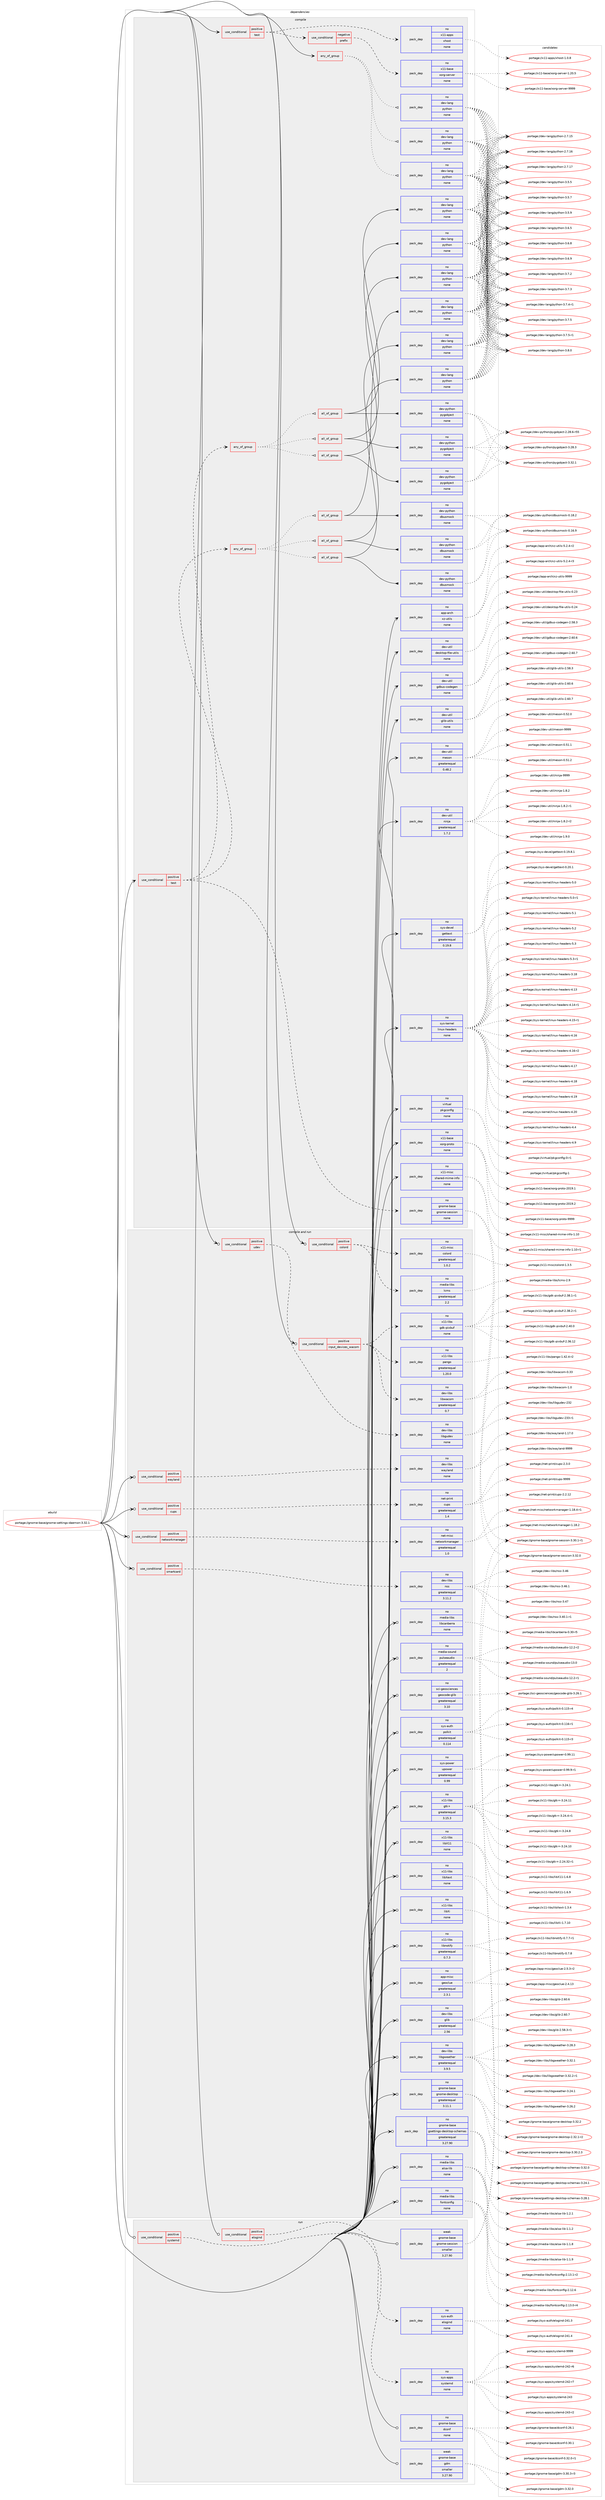 digraph prolog {

# *************
# Graph options
# *************

newrank=true;
concentrate=true;
compound=true;
graph [rankdir=LR,fontname=Helvetica,fontsize=10,ranksep=1.5];#, ranksep=2.5, nodesep=0.2];
edge  [arrowhead=vee];
node  [fontname=Helvetica,fontsize=10];

# **********
# The ebuild
# **********

subgraph cluster_leftcol {
color=gray;
rank=same;
label=<<i>ebuild</i>>;
id [label="portage://gnome-base/gnome-settings-daemon-3.32.1", color=red, width=4, href="../gnome-base/gnome-settings-daemon-3.32.1.svg"];
}

# ****************
# The dependencies
# ****************

subgraph cluster_midcol {
color=gray;
label=<<i>dependencies</i>>;
subgraph cluster_compile {
fillcolor="#eeeeee";
style=filled;
label=<<i>compile</i>>;
subgraph any3982 {
dependency278944 [label=<<TABLE BORDER="0" CELLBORDER="1" CELLSPACING="0" CELLPADDING="4"><TR><TD CELLPADDING="10">any_of_group</TD></TR></TABLE>>, shape=none, color=red];subgraph pack200813 {
dependency278945 [label=<<TABLE BORDER="0" CELLBORDER="1" CELLSPACING="0" CELLPADDING="4" WIDTH="220"><TR><TD ROWSPAN="6" CELLPADDING="30">pack_dep</TD></TR><TR><TD WIDTH="110">no</TD></TR><TR><TD>dev-lang</TD></TR><TR><TD>python</TD></TR><TR><TD>none</TD></TR><TR><TD></TD></TR></TABLE>>, shape=none, color=blue];
}
dependency278944:e -> dependency278945:w [weight=20,style="dotted",arrowhead="oinv"];
subgraph pack200814 {
dependency278946 [label=<<TABLE BORDER="0" CELLBORDER="1" CELLSPACING="0" CELLPADDING="4" WIDTH="220"><TR><TD ROWSPAN="6" CELLPADDING="30">pack_dep</TD></TR><TR><TD WIDTH="110">no</TD></TR><TR><TD>dev-lang</TD></TR><TR><TD>python</TD></TR><TR><TD>none</TD></TR><TR><TD></TD></TR></TABLE>>, shape=none, color=blue];
}
dependency278944:e -> dependency278946:w [weight=20,style="dotted",arrowhead="oinv"];
subgraph pack200815 {
dependency278947 [label=<<TABLE BORDER="0" CELLBORDER="1" CELLSPACING="0" CELLPADDING="4" WIDTH="220"><TR><TD ROWSPAN="6" CELLPADDING="30">pack_dep</TD></TR><TR><TD WIDTH="110">no</TD></TR><TR><TD>dev-lang</TD></TR><TR><TD>python</TD></TR><TR><TD>none</TD></TR><TR><TD></TD></TR></TABLE>>, shape=none, color=blue];
}
dependency278944:e -> dependency278947:w [weight=20,style="dotted",arrowhead="oinv"];
}
id:e -> dependency278944:w [weight=20,style="solid",arrowhead="vee"];
subgraph cond74067 {
dependency278948 [label=<<TABLE BORDER="0" CELLBORDER="1" CELLSPACING="0" CELLPADDING="4"><TR><TD ROWSPAN="3" CELLPADDING="10">use_conditional</TD></TR><TR><TD>positive</TD></TR><TR><TD>test</TD></TR></TABLE>>, shape=none, color=red];
subgraph any3983 {
dependency278949 [label=<<TABLE BORDER="0" CELLBORDER="1" CELLSPACING="0" CELLPADDING="4"><TR><TD CELLPADDING="10">any_of_group</TD></TR></TABLE>>, shape=none, color=red];subgraph all85 {
dependency278950 [label=<<TABLE BORDER="0" CELLBORDER="1" CELLSPACING="0" CELLPADDING="4"><TR><TD CELLPADDING="10">all_of_group</TD></TR></TABLE>>, shape=none, color=red];subgraph pack200816 {
dependency278951 [label=<<TABLE BORDER="0" CELLBORDER="1" CELLSPACING="0" CELLPADDING="4" WIDTH="220"><TR><TD ROWSPAN="6" CELLPADDING="30">pack_dep</TD></TR><TR><TD WIDTH="110">no</TD></TR><TR><TD>dev-lang</TD></TR><TR><TD>python</TD></TR><TR><TD>none</TD></TR><TR><TD></TD></TR></TABLE>>, shape=none, color=blue];
}
dependency278950:e -> dependency278951:w [weight=20,style="solid",arrowhead="inv"];
subgraph pack200817 {
dependency278952 [label=<<TABLE BORDER="0" CELLBORDER="1" CELLSPACING="0" CELLPADDING="4" WIDTH="220"><TR><TD ROWSPAN="6" CELLPADDING="30">pack_dep</TD></TR><TR><TD WIDTH="110">no</TD></TR><TR><TD>dev-python</TD></TR><TR><TD>pygobject</TD></TR><TR><TD>none</TD></TR><TR><TD></TD></TR></TABLE>>, shape=none, color=blue];
}
dependency278950:e -> dependency278952:w [weight=20,style="solid",arrowhead="inv"];
}
dependency278949:e -> dependency278950:w [weight=20,style="dotted",arrowhead="oinv"];
subgraph all86 {
dependency278953 [label=<<TABLE BORDER="0" CELLBORDER="1" CELLSPACING="0" CELLPADDING="4"><TR><TD CELLPADDING="10">all_of_group</TD></TR></TABLE>>, shape=none, color=red];subgraph pack200818 {
dependency278954 [label=<<TABLE BORDER="0" CELLBORDER="1" CELLSPACING="0" CELLPADDING="4" WIDTH="220"><TR><TD ROWSPAN="6" CELLPADDING="30">pack_dep</TD></TR><TR><TD WIDTH="110">no</TD></TR><TR><TD>dev-lang</TD></TR><TR><TD>python</TD></TR><TR><TD>none</TD></TR><TR><TD></TD></TR></TABLE>>, shape=none, color=blue];
}
dependency278953:e -> dependency278954:w [weight=20,style="solid",arrowhead="inv"];
subgraph pack200819 {
dependency278955 [label=<<TABLE BORDER="0" CELLBORDER="1" CELLSPACING="0" CELLPADDING="4" WIDTH="220"><TR><TD ROWSPAN="6" CELLPADDING="30">pack_dep</TD></TR><TR><TD WIDTH="110">no</TD></TR><TR><TD>dev-python</TD></TR><TR><TD>pygobject</TD></TR><TR><TD>none</TD></TR><TR><TD></TD></TR></TABLE>>, shape=none, color=blue];
}
dependency278953:e -> dependency278955:w [weight=20,style="solid",arrowhead="inv"];
}
dependency278949:e -> dependency278953:w [weight=20,style="dotted",arrowhead="oinv"];
subgraph all87 {
dependency278956 [label=<<TABLE BORDER="0" CELLBORDER="1" CELLSPACING="0" CELLPADDING="4"><TR><TD CELLPADDING="10">all_of_group</TD></TR></TABLE>>, shape=none, color=red];subgraph pack200820 {
dependency278957 [label=<<TABLE BORDER="0" CELLBORDER="1" CELLSPACING="0" CELLPADDING="4" WIDTH="220"><TR><TD ROWSPAN="6" CELLPADDING="30">pack_dep</TD></TR><TR><TD WIDTH="110">no</TD></TR><TR><TD>dev-lang</TD></TR><TR><TD>python</TD></TR><TR><TD>none</TD></TR><TR><TD></TD></TR></TABLE>>, shape=none, color=blue];
}
dependency278956:e -> dependency278957:w [weight=20,style="solid",arrowhead="inv"];
subgraph pack200821 {
dependency278958 [label=<<TABLE BORDER="0" CELLBORDER="1" CELLSPACING="0" CELLPADDING="4" WIDTH="220"><TR><TD ROWSPAN="6" CELLPADDING="30">pack_dep</TD></TR><TR><TD WIDTH="110">no</TD></TR><TR><TD>dev-python</TD></TR><TR><TD>pygobject</TD></TR><TR><TD>none</TD></TR><TR><TD></TD></TR></TABLE>>, shape=none, color=blue];
}
dependency278956:e -> dependency278958:w [weight=20,style="solid",arrowhead="inv"];
}
dependency278949:e -> dependency278956:w [weight=20,style="dotted",arrowhead="oinv"];
}
dependency278948:e -> dependency278949:w [weight=20,style="dashed",arrowhead="vee"];
subgraph any3984 {
dependency278959 [label=<<TABLE BORDER="0" CELLBORDER="1" CELLSPACING="0" CELLPADDING="4"><TR><TD CELLPADDING="10">any_of_group</TD></TR></TABLE>>, shape=none, color=red];subgraph all88 {
dependency278960 [label=<<TABLE BORDER="0" CELLBORDER="1" CELLSPACING="0" CELLPADDING="4"><TR><TD CELLPADDING="10">all_of_group</TD></TR></TABLE>>, shape=none, color=red];subgraph pack200822 {
dependency278961 [label=<<TABLE BORDER="0" CELLBORDER="1" CELLSPACING="0" CELLPADDING="4" WIDTH="220"><TR><TD ROWSPAN="6" CELLPADDING="30">pack_dep</TD></TR><TR><TD WIDTH="110">no</TD></TR><TR><TD>dev-lang</TD></TR><TR><TD>python</TD></TR><TR><TD>none</TD></TR><TR><TD></TD></TR></TABLE>>, shape=none, color=blue];
}
dependency278960:e -> dependency278961:w [weight=20,style="solid",arrowhead="inv"];
subgraph pack200823 {
dependency278962 [label=<<TABLE BORDER="0" CELLBORDER="1" CELLSPACING="0" CELLPADDING="4" WIDTH="220"><TR><TD ROWSPAN="6" CELLPADDING="30">pack_dep</TD></TR><TR><TD WIDTH="110">no</TD></TR><TR><TD>dev-python</TD></TR><TR><TD>dbusmock</TD></TR><TR><TD>none</TD></TR><TR><TD></TD></TR></TABLE>>, shape=none, color=blue];
}
dependency278960:e -> dependency278962:w [weight=20,style="solid",arrowhead="inv"];
}
dependency278959:e -> dependency278960:w [weight=20,style="dotted",arrowhead="oinv"];
subgraph all89 {
dependency278963 [label=<<TABLE BORDER="0" CELLBORDER="1" CELLSPACING="0" CELLPADDING="4"><TR><TD CELLPADDING="10">all_of_group</TD></TR></TABLE>>, shape=none, color=red];subgraph pack200824 {
dependency278964 [label=<<TABLE BORDER="0" CELLBORDER="1" CELLSPACING="0" CELLPADDING="4" WIDTH="220"><TR><TD ROWSPAN="6" CELLPADDING="30">pack_dep</TD></TR><TR><TD WIDTH="110">no</TD></TR><TR><TD>dev-lang</TD></TR><TR><TD>python</TD></TR><TR><TD>none</TD></TR><TR><TD></TD></TR></TABLE>>, shape=none, color=blue];
}
dependency278963:e -> dependency278964:w [weight=20,style="solid",arrowhead="inv"];
subgraph pack200825 {
dependency278965 [label=<<TABLE BORDER="0" CELLBORDER="1" CELLSPACING="0" CELLPADDING="4" WIDTH="220"><TR><TD ROWSPAN="6" CELLPADDING="30">pack_dep</TD></TR><TR><TD WIDTH="110">no</TD></TR><TR><TD>dev-python</TD></TR><TR><TD>dbusmock</TD></TR><TR><TD>none</TD></TR><TR><TD></TD></TR></TABLE>>, shape=none, color=blue];
}
dependency278963:e -> dependency278965:w [weight=20,style="solid",arrowhead="inv"];
}
dependency278959:e -> dependency278963:w [weight=20,style="dotted",arrowhead="oinv"];
subgraph all90 {
dependency278966 [label=<<TABLE BORDER="0" CELLBORDER="1" CELLSPACING="0" CELLPADDING="4"><TR><TD CELLPADDING="10">all_of_group</TD></TR></TABLE>>, shape=none, color=red];subgraph pack200826 {
dependency278967 [label=<<TABLE BORDER="0" CELLBORDER="1" CELLSPACING="0" CELLPADDING="4" WIDTH="220"><TR><TD ROWSPAN="6" CELLPADDING="30">pack_dep</TD></TR><TR><TD WIDTH="110">no</TD></TR><TR><TD>dev-lang</TD></TR><TR><TD>python</TD></TR><TR><TD>none</TD></TR><TR><TD></TD></TR></TABLE>>, shape=none, color=blue];
}
dependency278966:e -> dependency278967:w [weight=20,style="solid",arrowhead="inv"];
subgraph pack200827 {
dependency278968 [label=<<TABLE BORDER="0" CELLBORDER="1" CELLSPACING="0" CELLPADDING="4" WIDTH="220"><TR><TD ROWSPAN="6" CELLPADDING="30">pack_dep</TD></TR><TR><TD WIDTH="110">no</TD></TR><TR><TD>dev-python</TD></TR><TR><TD>dbusmock</TD></TR><TR><TD>none</TD></TR><TR><TD></TD></TR></TABLE>>, shape=none, color=blue];
}
dependency278966:e -> dependency278968:w [weight=20,style="solid",arrowhead="inv"];
}
dependency278959:e -> dependency278966:w [weight=20,style="dotted",arrowhead="oinv"];
}
dependency278948:e -> dependency278959:w [weight=20,style="dashed",arrowhead="vee"];
subgraph pack200828 {
dependency278969 [label=<<TABLE BORDER="0" CELLBORDER="1" CELLSPACING="0" CELLPADDING="4" WIDTH="220"><TR><TD ROWSPAN="6" CELLPADDING="30">pack_dep</TD></TR><TR><TD WIDTH="110">no</TD></TR><TR><TD>gnome-base</TD></TR><TR><TD>gnome-session</TD></TR><TR><TD>none</TD></TR><TR><TD></TD></TR></TABLE>>, shape=none, color=blue];
}
dependency278948:e -> dependency278969:w [weight=20,style="dashed",arrowhead="vee"];
}
id:e -> dependency278948:w [weight=20,style="solid",arrowhead="vee"];
subgraph cond74068 {
dependency278970 [label=<<TABLE BORDER="0" CELLBORDER="1" CELLSPACING="0" CELLPADDING="4"><TR><TD ROWSPAN="3" CELLPADDING="10">use_conditional</TD></TR><TR><TD>positive</TD></TR><TR><TD>test</TD></TR></TABLE>>, shape=none, color=red];
subgraph cond74069 {
dependency278971 [label=<<TABLE BORDER="0" CELLBORDER="1" CELLSPACING="0" CELLPADDING="4"><TR><TD ROWSPAN="3" CELLPADDING="10">use_conditional</TD></TR><TR><TD>negative</TD></TR><TR><TD>prefix</TD></TR></TABLE>>, shape=none, color=red];
subgraph pack200829 {
dependency278972 [label=<<TABLE BORDER="0" CELLBORDER="1" CELLSPACING="0" CELLPADDING="4" WIDTH="220"><TR><TD ROWSPAN="6" CELLPADDING="30">pack_dep</TD></TR><TR><TD WIDTH="110">no</TD></TR><TR><TD>x11-base</TD></TR><TR><TD>xorg-server</TD></TR><TR><TD>none</TD></TR><TR><TD></TD></TR></TABLE>>, shape=none, color=blue];
}
dependency278971:e -> dependency278972:w [weight=20,style="dashed",arrowhead="vee"];
}
dependency278970:e -> dependency278971:w [weight=20,style="dashed",arrowhead="vee"];
subgraph pack200830 {
dependency278973 [label=<<TABLE BORDER="0" CELLBORDER="1" CELLSPACING="0" CELLPADDING="4" WIDTH="220"><TR><TD ROWSPAN="6" CELLPADDING="30">pack_dep</TD></TR><TR><TD WIDTH="110">no</TD></TR><TR><TD>x11-apps</TD></TR><TR><TD>xhost</TD></TR><TR><TD>none</TD></TR><TR><TD></TD></TR></TABLE>>, shape=none, color=blue];
}
dependency278970:e -> dependency278973:w [weight=20,style="dashed",arrowhead="vee"];
}
id:e -> dependency278970:w [weight=20,style="solid",arrowhead="vee"];
subgraph pack200831 {
dependency278974 [label=<<TABLE BORDER="0" CELLBORDER="1" CELLSPACING="0" CELLPADDING="4" WIDTH="220"><TR><TD ROWSPAN="6" CELLPADDING="30">pack_dep</TD></TR><TR><TD WIDTH="110">no</TD></TR><TR><TD>app-arch</TD></TR><TR><TD>xz-utils</TD></TR><TR><TD>none</TD></TR><TR><TD></TD></TR></TABLE>>, shape=none, color=blue];
}
id:e -> dependency278974:w [weight=20,style="solid",arrowhead="vee"];
subgraph pack200832 {
dependency278975 [label=<<TABLE BORDER="0" CELLBORDER="1" CELLSPACING="0" CELLPADDING="4" WIDTH="220"><TR><TD ROWSPAN="6" CELLPADDING="30">pack_dep</TD></TR><TR><TD WIDTH="110">no</TD></TR><TR><TD>dev-util</TD></TR><TR><TD>desktop-file-utils</TD></TR><TR><TD>none</TD></TR><TR><TD></TD></TR></TABLE>>, shape=none, color=blue];
}
id:e -> dependency278975:w [weight=20,style="solid",arrowhead="vee"];
subgraph pack200833 {
dependency278976 [label=<<TABLE BORDER="0" CELLBORDER="1" CELLSPACING="0" CELLPADDING="4" WIDTH="220"><TR><TD ROWSPAN="6" CELLPADDING="30">pack_dep</TD></TR><TR><TD WIDTH="110">no</TD></TR><TR><TD>dev-util</TD></TR><TR><TD>gdbus-codegen</TD></TR><TR><TD>none</TD></TR><TR><TD></TD></TR></TABLE>>, shape=none, color=blue];
}
id:e -> dependency278976:w [weight=20,style="solid",arrowhead="vee"];
subgraph pack200834 {
dependency278977 [label=<<TABLE BORDER="0" CELLBORDER="1" CELLSPACING="0" CELLPADDING="4" WIDTH="220"><TR><TD ROWSPAN="6" CELLPADDING="30">pack_dep</TD></TR><TR><TD WIDTH="110">no</TD></TR><TR><TD>dev-util</TD></TR><TR><TD>glib-utils</TD></TR><TR><TD>none</TD></TR><TR><TD></TD></TR></TABLE>>, shape=none, color=blue];
}
id:e -> dependency278977:w [weight=20,style="solid",arrowhead="vee"];
subgraph pack200835 {
dependency278978 [label=<<TABLE BORDER="0" CELLBORDER="1" CELLSPACING="0" CELLPADDING="4" WIDTH="220"><TR><TD ROWSPAN="6" CELLPADDING="30">pack_dep</TD></TR><TR><TD WIDTH="110">no</TD></TR><TR><TD>dev-util</TD></TR><TR><TD>meson</TD></TR><TR><TD>greaterequal</TD></TR><TR><TD>0.48.2</TD></TR></TABLE>>, shape=none, color=blue];
}
id:e -> dependency278978:w [weight=20,style="solid",arrowhead="vee"];
subgraph pack200836 {
dependency278979 [label=<<TABLE BORDER="0" CELLBORDER="1" CELLSPACING="0" CELLPADDING="4" WIDTH="220"><TR><TD ROWSPAN="6" CELLPADDING="30">pack_dep</TD></TR><TR><TD WIDTH="110">no</TD></TR><TR><TD>dev-util</TD></TR><TR><TD>ninja</TD></TR><TR><TD>greaterequal</TD></TR><TR><TD>1.7.2</TD></TR></TABLE>>, shape=none, color=blue];
}
id:e -> dependency278979:w [weight=20,style="solid",arrowhead="vee"];
subgraph pack200837 {
dependency278980 [label=<<TABLE BORDER="0" CELLBORDER="1" CELLSPACING="0" CELLPADDING="4" WIDTH="220"><TR><TD ROWSPAN="6" CELLPADDING="30">pack_dep</TD></TR><TR><TD WIDTH="110">no</TD></TR><TR><TD>sys-devel</TD></TR><TR><TD>gettext</TD></TR><TR><TD>greaterequal</TD></TR><TR><TD>0.19.8</TD></TR></TABLE>>, shape=none, color=blue];
}
id:e -> dependency278980:w [weight=20,style="solid",arrowhead="vee"];
subgraph pack200838 {
dependency278981 [label=<<TABLE BORDER="0" CELLBORDER="1" CELLSPACING="0" CELLPADDING="4" WIDTH="220"><TR><TD ROWSPAN="6" CELLPADDING="30">pack_dep</TD></TR><TR><TD WIDTH="110">no</TD></TR><TR><TD>sys-kernel</TD></TR><TR><TD>linux-headers</TD></TR><TR><TD>none</TD></TR><TR><TD></TD></TR></TABLE>>, shape=none, color=blue];
}
id:e -> dependency278981:w [weight=20,style="solid",arrowhead="vee"];
subgraph pack200839 {
dependency278982 [label=<<TABLE BORDER="0" CELLBORDER="1" CELLSPACING="0" CELLPADDING="4" WIDTH="220"><TR><TD ROWSPAN="6" CELLPADDING="30">pack_dep</TD></TR><TR><TD WIDTH="110">no</TD></TR><TR><TD>virtual</TD></TR><TR><TD>pkgconfig</TD></TR><TR><TD>none</TD></TR><TR><TD></TD></TR></TABLE>>, shape=none, color=blue];
}
id:e -> dependency278982:w [weight=20,style="solid",arrowhead="vee"];
subgraph pack200840 {
dependency278983 [label=<<TABLE BORDER="0" CELLBORDER="1" CELLSPACING="0" CELLPADDING="4" WIDTH="220"><TR><TD ROWSPAN="6" CELLPADDING="30">pack_dep</TD></TR><TR><TD WIDTH="110">no</TD></TR><TR><TD>x11-base</TD></TR><TR><TD>xorg-proto</TD></TR><TR><TD>none</TD></TR><TR><TD></TD></TR></TABLE>>, shape=none, color=blue];
}
id:e -> dependency278983:w [weight=20,style="solid",arrowhead="vee"];
subgraph pack200841 {
dependency278984 [label=<<TABLE BORDER="0" CELLBORDER="1" CELLSPACING="0" CELLPADDING="4" WIDTH="220"><TR><TD ROWSPAN="6" CELLPADDING="30">pack_dep</TD></TR><TR><TD WIDTH="110">no</TD></TR><TR><TD>x11-misc</TD></TR><TR><TD>shared-mime-info</TD></TR><TR><TD>none</TD></TR><TR><TD></TD></TR></TABLE>>, shape=none, color=blue];
}
id:e -> dependency278984:w [weight=20,style="solid",arrowhead="vee"];
}
subgraph cluster_compileandrun {
fillcolor="#eeeeee";
style=filled;
label=<<i>compile and run</i>>;
subgraph cond74070 {
dependency278985 [label=<<TABLE BORDER="0" CELLBORDER="1" CELLSPACING="0" CELLPADDING="4"><TR><TD ROWSPAN="3" CELLPADDING="10">use_conditional</TD></TR><TR><TD>positive</TD></TR><TR><TD>colord</TD></TR></TABLE>>, shape=none, color=red];
subgraph pack200842 {
dependency278986 [label=<<TABLE BORDER="0" CELLBORDER="1" CELLSPACING="0" CELLPADDING="4" WIDTH="220"><TR><TD ROWSPAN="6" CELLPADDING="30">pack_dep</TD></TR><TR><TD WIDTH="110">no</TD></TR><TR><TD>x11-misc</TD></TR><TR><TD>colord</TD></TR><TR><TD>greaterequal</TD></TR><TR><TD>1.0.2</TD></TR></TABLE>>, shape=none, color=blue];
}
dependency278985:e -> dependency278986:w [weight=20,style="dashed",arrowhead="vee"];
subgraph pack200843 {
dependency278987 [label=<<TABLE BORDER="0" CELLBORDER="1" CELLSPACING="0" CELLPADDING="4" WIDTH="220"><TR><TD ROWSPAN="6" CELLPADDING="30">pack_dep</TD></TR><TR><TD WIDTH="110">no</TD></TR><TR><TD>media-libs</TD></TR><TR><TD>lcms</TD></TR><TR><TD>greaterequal</TD></TR><TR><TD>2.2</TD></TR></TABLE>>, shape=none, color=blue];
}
dependency278985:e -> dependency278987:w [weight=20,style="dashed",arrowhead="vee"];
}
id:e -> dependency278985:w [weight=20,style="solid",arrowhead="odotvee"];
subgraph cond74071 {
dependency278988 [label=<<TABLE BORDER="0" CELLBORDER="1" CELLSPACING="0" CELLPADDING="4"><TR><TD ROWSPAN="3" CELLPADDING="10">use_conditional</TD></TR><TR><TD>positive</TD></TR><TR><TD>cups</TD></TR></TABLE>>, shape=none, color=red];
subgraph pack200844 {
dependency278989 [label=<<TABLE BORDER="0" CELLBORDER="1" CELLSPACING="0" CELLPADDING="4" WIDTH="220"><TR><TD ROWSPAN="6" CELLPADDING="30">pack_dep</TD></TR><TR><TD WIDTH="110">no</TD></TR><TR><TD>net-print</TD></TR><TR><TD>cups</TD></TR><TR><TD>greaterequal</TD></TR><TR><TD>1.4</TD></TR></TABLE>>, shape=none, color=blue];
}
dependency278988:e -> dependency278989:w [weight=20,style="dashed",arrowhead="vee"];
}
id:e -> dependency278988:w [weight=20,style="solid",arrowhead="odotvee"];
subgraph cond74072 {
dependency278990 [label=<<TABLE BORDER="0" CELLBORDER="1" CELLSPACING="0" CELLPADDING="4"><TR><TD ROWSPAN="3" CELLPADDING="10">use_conditional</TD></TR><TR><TD>positive</TD></TR><TR><TD>input_devices_wacom</TD></TR></TABLE>>, shape=none, color=red];
subgraph pack200845 {
dependency278991 [label=<<TABLE BORDER="0" CELLBORDER="1" CELLSPACING="0" CELLPADDING="4" WIDTH="220"><TR><TD ROWSPAN="6" CELLPADDING="30">pack_dep</TD></TR><TR><TD WIDTH="110">no</TD></TR><TR><TD>dev-libs</TD></TR><TR><TD>libwacom</TD></TR><TR><TD>greaterequal</TD></TR><TR><TD>0.7</TD></TR></TABLE>>, shape=none, color=blue];
}
dependency278990:e -> dependency278991:w [weight=20,style="dashed",arrowhead="vee"];
subgraph pack200846 {
dependency278992 [label=<<TABLE BORDER="0" CELLBORDER="1" CELLSPACING="0" CELLPADDING="4" WIDTH="220"><TR><TD ROWSPAN="6" CELLPADDING="30">pack_dep</TD></TR><TR><TD WIDTH="110">no</TD></TR><TR><TD>x11-libs</TD></TR><TR><TD>pango</TD></TR><TR><TD>greaterequal</TD></TR><TR><TD>1.20.0</TD></TR></TABLE>>, shape=none, color=blue];
}
dependency278990:e -> dependency278992:w [weight=20,style="dashed",arrowhead="vee"];
subgraph pack200847 {
dependency278993 [label=<<TABLE BORDER="0" CELLBORDER="1" CELLSPACING="0" CELLPADDING="4" WIDTH="220"><TR><TD ROWSPAN="6" CELLPADDING="30">pack_dep</TD></TR><TR><TD WIDTH="110">no</TD></TR><TR><TD>x11-libs</TD></TR><TR><TD>gdk-pixbuf</TD></TR><TR><TD>none</TD></TR><TR><TD></TD></TR></TABLE>>, shape=none, color=blue];
}
dependency278990:e -> dependency278993:w [weight=20,style="dashed",arrowhead="vee"];
}
id:e -> dependency278990:w [weight=20,style="solid",arrowhead="odotvee"];
subgraph cond74073 {
dependency278994 [label=<<TABLE BORDER="0" CELLBORDER="1" CELLSPACING="0" CELLPADDING="4"><TR><TD ROWSPAN="3" CELLPADDING="10">use_conditional</TD></TR><TR><TD>positive</TD></TR><TR><TD>networkmanager</TD></TR></TABLE>>, shape=none, color=red];
subgraph pack200848 {
dependency278995 [label=<<TABLE BORDER="0" CELLBORDER="1" CELLSPACING="0" CELLPADDING="4" WIDTH="220"><TR><TD ROWSPAN="6" CELLPADDING="30">pack_dep</TD></TR><TR><TD WIDTH="110">no</TD></TR><TR><TD>net-misc</TD></TR><TR><TD>networkmanager</TD></TR><TR><TD>greaterequal</TD></TR><TR><TD>1.0</TD></TR></TABLE>>, shape=none, color=blue];
}
dependency278994:e -> dependency278995:w [weight=20,style="dashed",arrowhead="vee"];
}
id:e -> dependency278994:w [weight=20,style="solid",arrowhead="odotvee"];
subgraph cond74074 {
dependency278996 [label=<<TABLE BORDER="0" CELLBORDER="1" CELLSPACING="0" CELLPADDING="4"><TR><TD ROWSPAN="3" CELLPADDING="10">use_conditional</TD></TR><TR><TD>positive</TD></TR><TR><TD>smartcard</TD></TR></TABLE>>, shape=none, color=red];
subgraph pack200849 {
dependency278997 [label=<<TABLE BORDER="0" CELLBORDER="1" CELLSPACING="0" CELLPADDING="4" WIDTH="220"><TR><TD ROWSPAN="6" CELLPADDING="30">pack_dep</TD></TR><TR><TD WIDTH="110">no</TD></TR><TR><TD>dev-libs</TD></TR><TR><TD>nss</TD></TR><TR><TD>greaterequal</TD></TR><TR><TD>3.11.2</TD></TR></TABLE>>, shape=none, color=blue];
}
dependency278996:e -> dependency278997:w [weight=20,style="dashed",arrowhead="vee"];
}
id:e -> dependency278996:w [weight=20,style="solid",arrowhead="odotvee"];
subgraph cond74075 {
dependency278998 [label=<<TABLE BORDER="0" CELLBORDER="1" CELLSPACING="0" CELLPADDING="4"><TR><TD ROWSPAN="3" CELLPADDING="10">use_conditional</TD></TR><TR><TD>positive</TD></TR><TR><TD>udev</TD></TR></TABLE>>, shape=none, color=red];
subgraph pack200850 {
dependency278999 [label=<<TABLE BORDER="0" CELLBORDER="1" CELLSPACING="0" CELLPADDING="4" WIDTH="220"><TR><TD ROWSPAN="6" CELLPADDING="30">pack_dep</TD></TR><TR><TD WIDTH="110">no</TD></TR><TR><TD>dev-libs</TD></TR><TR><TD>libgudev</TD></TR><TR><TD>none</TD></TR><TR><TD></TD></TR></TABLE>>, shape=none, color=blue];
}
dependency278998:e -> dependency278999:w [weight=20,style="dashed",arrowhead="vee"];
}
id:e -> dependency278998:w [weight=20,style="solid",arrowhead="odotvee"];
subgraph cond74076 {
dependency279000 [label=<<TABLE BORDER="0" CELLBORDER="1" CELLSPACING="0" CELLPADDING="4"><TR><TD ROWSPAN="3" CELLPADDING="10">use_conditional</TD></TR><TR><TD>positive</TD></TR><TR><TD>wayland</TD></TR></TABLE>>, shape=none, color=red];
subgraph pack200851 {
dependency279001 [label=<<TABLE BORDER="0" CELLBORDER="1" CELLSPACING="0" CELLPADDING="4" WIDTH="220"><TR><TD ROWSPAN="6" CELLPADDING="30">pack_dep</TD></TR><TR><TD WIDTH="110">no</TD></TR><TR><TD>dev-libs</TD></TR><TR><TD>wayland</TD></TR><TR><TD>none</TD></TR><TR><TD></TD></TR></TABLE>>, shape=none, color=blue];
}
dependency279000:e -> dependency279001:w [weight=20,style="dashed",arrowhead="vee"];
}
id:e -> dependency279000:w [weight=20,style="solid",arrowhead="odotvee"];
subgraph pack200852 {
dependency279002 [label=<<TABLE BORDER="0" CELLBORDER="1" CELLSPACING="0" CELLPADDING="4" WIDTH="220"><TR><TD ROWSPAN="6" CELLPADDING="30">pack_dep</TD></TR><TR><TD WIDTH="110">no</TD></TR><TR><TD>app-misc</TD></TR><TR><TD>geoclue</TD></TR><TR><TD>greaterequal</TD></TR><TR><TD>2.3.1</TD></TR></TABLE>>, shape=none, color=blue];
}
id:e -> dependency279002:w [weight=20,style="solid",arrowhead="odotvee"];
subgraph pack200853 {
dependency279003 [label=<<TABLE BORDER="0" CELLBORDER="1" CELLSPACING="0" CELLPADDING="4" WIDTH="220"><TR><TD ROWSPAN="6" CELLPADDING="30">pack_dep</TD></TR><TR><TD WIDTH="110">no</TD></TR><TR><TD>dev-libs</TD></TR><TR><TD>glib</TD></TR><TR><TD>greaterequal</TD></TR><TR><TD>2.56</TD></TR></TABLE>>, shape=none, color=blue];
}
id:e -> dependency279003:w [weight=20,style="solid",arrowhead="odotvee"];
subgraph pack200854 {
dependency279004 [label=<<TABLE BORDER="0" CELLBORDER="1" CELLSPACING="0" CELLPADDING="4" WIDTH="220"><TR><TD ROWSPAN="6" CELLPADDING="30">pack_dep</TD></TR><TR><TD WIDTH="110">no</TD></TR><TR><TD>dev-libs</TD></TR><TR><TD>libgweather</TD></TR><TR><TD>greaterequal</TD></TR><TR><TD>3.9.5</TD></TR></TABLE>>, shape=none, color=blue];
}
id:e -> dependency279004:w [weight=20,style="solid",arrowhead="odotvee"];
subgraph pack200855 {
dependency279005 [label=<<TABLE BORDER="0" CELLBORDER="1" CELLSPACING="0" CELLPADDING="4" WIDTH="220"><TR><TD ROWSPAN="6" CELLPADDING="30">pack_dep</TD></TR><TR><TD WIDTH="110">no</TD></TR><TR><TD>gnome-base</TD></TR><TR><TD>gnome-desktop</TD></TR><TR><TD>greaterequal</TD></TR><TR><TD>3.11.1</TD></TR></TABLE>>, shape=none, color=blue];
}
id:e -> dependency279005:w [weight=20,style="solid",arrowhead="odotvee"];
subgraph pack200856 {
dependency279006 [label=<<TABLE BORDER="0" CELLBORDER="1" CELLSPACING="0" CELLPADDING="4" WIDTH="220"><TR><TD ROWSPAN="6" CELLPADDING="30">pack_dep</TD></TR><TR><TD WIDTH="110">no</TD></TR><TR><TD>gnome-base</TD></TR><TR><TD>gsettings-desktop-schemas</TD></TR><TR><TD>greaterequal</TD></TR><TR><TD>3.27.90</TD></TR></TABLE>>, shape=none, color=blue];
}
id:e -> dependency279006:w [weight=20,style="solid",arrowhead="odotvee"];
subgraph pack200857 {
dependency279007 [label=<<TABLE BORDER="0" CELLBORDER="1" CELLSPACING="0" CELLPADDING="4" WIDTH="220"><TR><TD ROWSPAN="6" CELLPADDING="30">pack_dep</TD></TR><TR><TD WIDTH="110">no</TD></TR><TR><TD>media-libs</TD></TR><TR><TD>alsa-lib</TD></TR><TR><TD>none</TD></TR><TR><TD></TD></TR></TABLE>>, shape=none, color=blue];
}
id:e -> dependency279007:w [weight=20,style="solid",arrowhead="odotvee"];
subgraph pack200858 {
dependency279008 [label=<<TABLE BORDER="0" CELLBORDER="1" CELLSPACING="0" CELLPADDING="4" WIDTH="220"><TR><TD ROWSPAN="6" CELLPADDING="30">pack_dep</TD></TR><TR><TD WIDTH="110">no</TD></TR><TR><TD>media-libs</TD></TR><TR><TD>fontconfig</TD></TR><TR><TD>none</TD></TR><TR><TD></TD></TR></TABLE>>, shape=none, color=blue];
}
id:e -> dependency279008:w [weight=20,style="solid",arrowhead="odotvee"];
subgraph pack200859 {
dependency279009 [label=<<TABLE BORDER="0" CELLBORDER="1" CELLSPACING="0" CELLPADDING="4" WIDTH="220"><TR><TD ROWSPAN="6" CELLPADDING="30">pack_dep</TD></TR><TR><TD WIDTH="110">no</TD></TR><TR><TD>media-libs</TD></TR><TR><TD>libcanberra</TD></TR><TR><TD>none</TD></TR><TR><TD></TD></TR></TABLE>>, shape=none, color=blue];
}
id:e -> dependency279009:w [weight=20,style="solid",arrowhead="odotvee"];
subgraph pack200860 {
dependency279010 [label=<<TABLE BORDER="0" CELLBORDER="1" CELLSPACING="0" CELLPADDING="4" WIDTH="220"><TR><TD ROWSPAN="6" CELLPADDING="30">pack_dep</TD></TR><TR><TD WIDTH="110">no</TD></TR><TR><TD>media-sound</TD></TR><TR><TD>pulseaudio</TD></TR><TR><TD>greaterequal</TD></TR><TR><TD>2</TD></TR></TABLE>>, shape=none, color=blue];
}
id:e -> dependency279010:w [weight=20,style="solid",arrowhead="odotvee"];
subgraph pack200861 {
dependency279011 [label=<<TABLE BORDER="0" CELLBORDER="1" CELLSPACING="0" CELLPADDING="4" WIDTH="220"><TR><TD ROWSPAN="6" CELLPADDING="30">pack_dep</TD></TR><TR><TD WIDTH="110">no</TD></TR><TR><TD>sci-geosciences</TD></TR><TR><TD>geocode-glib</TD></TR><TR><TD>greaterequal</TD></TR><TR><TD>3.10</TD></TR></TABLE>>, shape=none, color=blue];
}
id:e -> dependency279011:w [weight=20,style="solid",arrowhead="odotvee"];
subgraph pack200862 {
dependency279012 [label=<<TABLE BORDER="0" CELLBORDER="1" CELLSPACING="0" CELLPADDING="4" WIDTH="220"><TR><TD ROWSPAN="6" CELLPADDING="30">pack_dep</TD></TR><TR><TD WIDTH="110">no</TD></TR><TR><TD>sys-auth</TD></TR><TR><TD>polkit</TD></TR><TR><TD>greaterequal</TD></TR><TR><TD>0.114</TD></TR></TABLE>>, shape=none, color=blue];
}
id:e -> dependency279012:w [weight=20,style="solid",arrowhead="odotvee"];
subgraph pack200863 {
dependency279013 [label=<<TABLE BORDER="0" CELLBORDER="1" CELLSPACING="0" CELLPADDING="4" WIDTH="220"><TR><TD ROWSPAN="6" CELLPADDING="30">pack_dep</TD></TR><TR><TD WIDTH="110">no</TD></TR><TR><TD>sys-power</TD></TR><TR><TD>upower</TD></TR><TR><TD>greaterequal</TD></TR><TR><TD>0.99</TD></TR></TABLE>>, shape=none, color=blue];
}
id:e -> dependency279013:w [weight=20,style="solid",arrowhead="odotvee"];
subgraph pack200864 {
dependency279014 [label=<<TABLE BORDER="0" CELLBORDER="1" CELLSPACING="0" CELLPADDING="4" WIDTH="220"><TR><TD ROWSPAN="6" CELLPADDING="30">pack_dep</TD></TR><TR><TD WIDTH="110">no</TD></TR><TR><TD>x11-libs</TD></TR><TR><TD>gtk+</TD></TR><TR><TD>greaterequal</TD></TR><TR><TD>3.15.3</TD></TR></TABLE>>, shape=none, color=blue];
}
id:e -> dependency279014:w [weight=20,style="solid",arrowhead="odotvee"];
subgraph pack200865 {
dependency279015 [label=<<TABLE BORDER="0" CELLBORDER="1" CELLSPACING="0" CELLPADDING="4" WIDTH="220"><TR><TD ROWSPAN="6" CELLPADDING="30">pack_dep</TD></TR><TR><TD WIDTH="110">no</TD></TR><TR><TD>x11-libs</TD></TR><TR><TD>libX11</TD></TR><TR><TD>none</TD></TR><TR><TD></TD></TR></TABLE>>, shape=none, color=blue];
}
id:e -> dependency279015:w [weight=20,style="solid",arrowhead="odotvee"];
subgraph pack200866 {
dependency279016 [label=<<TABLE BORDER="0" CELLBORDER="1" CELLSPACING="0" CELLPADDING="4" WIDTH="220"><TR><TD ROWSPAN="6" CELLPADDING="30">pack_dep</TD></TR><TR><TD WIDTH="110">no</TD></TR><TR><TD>x11-libs</TD></TR><TR><TD>libXext</TD></TR><TR><TD>none</TD></TR><TR><TD></TD></TR></TABLE>>, shape=none, color=blue];
}
id:e -> dependency279016:w [weight=20,style="solid",arrowhead="odotvee"];
subgraph pack200867 {
dependency279017 [label=<<TABLE BORDER="0" CELLBORDER="1" CELLSPACING="0" CELLPADDING="4" WIDTH="220"><TR><TD ROWSPAN="6" CELLPADDING="30">pack_dep</TD></TR><TR><TD WIDTH="110">no</TD></TR><TR><TD>x11-libs</TD></TR><TR><TD>libXi</TD></TR><TR><TD>none</TD></TR><TR><TD></TD></TR></TABLE>>, shape=none, color=blue];
}
id:e -> dependency279017:w [weight=20,style="solid",arrowhead="odotvee"];
subgraph pack200868 {
dependency279018 [label=<<TABLE BORDER="0" CELLBORDER="1" CELLSPACING="0" CELLPADDING="4" WIDTH="220"><TR><TD ROWSPAN="6" CELLPADDING="30">pack_dep</TD></TR><TR><TD WIDTH="110">no</TD></TR><TR><TD>x11-libs</TD></TR><TR><TD>libnotify</TD></TR><TR><TD>greaterequal</TD></TR><TR><TD>0.7.3</TD></TR></TABLE>>, shape=none, color=blue];
}
id:e -> dependency279018:w [weight=20,style="solid",arrowhead="odotvee"];
}
subgraph cluster_run {
fillcolor="#eeeeee";
style=filled;
label=<<i>run</i>>;
subgraph cond74077 {
dependency279019 [label=<<TABLE BORDER="0" CELLBORDER="1" CELLSPACING="0" CELLPADDING="4"><TR><TD ROWSPAN="3" CELLPADDING="10">use_conditional</TD></TR><TR><TD>positive</TD></TR><TR><TD>elogind</TD></TR></TABLE>>, shape=none, color=red];
subgraph pack200869 {
dependency279020 [label=<<TABLE BORDER="0" CELLBORDER="1" CELLSPACING="0" CELLPADDING="4" WIDTH="220"><TR><TD ROWSPAN="6" CELLPADDING="30">pack_dep</TD></TR><TR><TD WIDTH="110">no</TD></TR><TR><TD>sys-auth</TD></TR><TR><TD>elogind</TD></TR><TR><TD>none</TD></TR><TR><TD></TD></TR></TABLE>>, shape=none, color=blue];
}
dependency279019:e -> dependency279020:w [weight=20,style="dashed",arrowhead="vee"];
}
id:e -> dependency279019:w [weight=20,style="solid",arrowhead="odot"];
subgraph cond74078 {
dependency279021 [label=<<TABLE BORDER="0" CELLBORDER="1" CELLSPACING="0" CELLPADDING="4"><TR><TD ROWSPAN="3" CELLPADDING="10">use_conditional</TD></TR><TR><TD>positive</TD></TR><TR><TD>systemd</TD></TR></TABLE>>, shape=none, color=red];
subgraph pack200870 {
dependency279022 [label=<<TABLE BORDER="0" CELLBORDER="1" CELLSPACING="0" CELLPADDING="4" WIDTH="220"><TR><TD ROWSPAN="6" CELLPADDING="30">pack_dep</TD></TR><TR><TD WIDTH="110">no</TD></TR><TR><TD>sys-apps</TD></TR><TR><TD>systemd</TD></TR><TR><TD>none</TD></TR><TR><TD></TD></TR></TABLE>>, shape=none, color=blue];
}
dependency279021:e -> dependency279022:w [weight=20,style="dashed",arrowhead="vee"];
}
id:e -> dependency279021:w [weight=20,style="solid",arrowhead="odot"];
subgraph pack200871 {
dependency279023 [label=<<TABLE BORDER="0" CELLBORDER="1" CELLSPACING="0" CELLPADDING="4" WIDTH="220"><TR><TD ROWSPAN="6" CELLPADDING="30">pack_dep</TD></TR><TR><TD WIDTH="110">no</TD></TR><TR><TD>gnome-base</TD></TR><TR><TD>dconf</TD></TR><TR><TD>none</TD></TR><TR><TD></TD></TR></TABLE>>, shape=none, color=blue];
}
id:e -> dependency279023:w [weight=20,style="solid",arrowhead="odot"];
subgraph pack200872 {
dependency279024 [label=<<TABLE BORDER="0" CELLBORDER="1" CELLSPACING="0" CELLPADDING="4" WIDTH="220"><TR><TD ROWSPAN="6" CELLPADDING="30">pack_dep</TD></TR><TR><TD WIDTH="110">weak</TD></TR><TR><TD>gnome-base</TD></TR><TR><TD>gdm</TD></TR><TR><TD>smaller</TD></TR><TR><TD>3.27.90</TD></TR></TABLE>>, shape=none, color=blue];
}
id:e -> dependency279024:w [weight=20,style="solid",arrowhead="odot"];
subgraph pack200873 {
dependency279025 [label=<<TABLE BORDER="0" CELLBORDER="1" CELLSPACING="0" CELLPADDING="4" WIDTH="220"><TR><TD ROWSPAN="6" CELLPADDING="30">pack_dep</TD></TR><TR><TD WIDTH="110">weak</TD></TR><TR><TD>gnome-base</TD></TR><TR><TD>gnome-session</TD></TR><TR><TD>smaller</TD></TR><TR><TD>3.27.90</TD></TR></TABLE>>, shape=none, color=blue];
}
id:e -> dependency279025:w [weight=20,style="solid",arrowhead="odot"];
}
}

# **************
# The candidates
# **************

subgraph cluster_choices {
rank=same;
color=gray;
label=<<i>candidates</i>>;

subgraph choice200813 {
color=black;
nodesep=1;
choiceportage10010111845108971101034711212111610411111045504655464953 [label="portage://dev-lang/python-2.7.15", color=red, width=4,href="../dev-lang/python-2.7.15.svg"];
choiceportage10010111845108971101034711212111610411111045504655464954 [label="portage://dev-lang/python-2.7.16", color=red, width=4,href="../dev-lang/python-2.7.16.svg"];
choiceportage10010111845108971101034711212111610411111045504655464955 [label="portage://dev-lang/python-2.7.17", color=red, width=4,href="../dev-lang/python-2.7.17.svg"];
choiceportage100101118451089711010347112121116104111110455146534653 [label="portage://dev-lang/python-3.5.5", color=red, width=4,href="../dev-lang/python-3.5.5.svg"];
choiceportage100101118451089711010347112121116104111110455146534655 [label="portage://dev-lang/python-3.5.7", color=red, width=4,href="../dev-lang/python-3.5.7.svg"];
choiceportage100101118451089711010347112121116104111110455146534657 [label="portage://dev-lang/python-3.5.9", color=red, width=4,href="../dev-lang/python-3.5.9.svg"];
choiceportage100101118451089711010347112121116104111110455146544653 [label="portage://dev-lang/python-3.6.5", color=red, width=4,href="../dev-lang/python-3.6.5.svg"];
choiceportage100101118451089711010347112121116104111110455146544656 [label="portage://dev-lang/python-3.6.8", color=red, width=4,href="../dev-lang/python-3.6.8.svg"];
choiceportage100101118451089711010347112121116104111110455146544657 [label="portage://dev-lang/python-3.6.9", color=red, width=4,href="../dev-lang/python-3.6.9.svg"];
choiceportage100101118451089711010347112121116104111110455146554650 [label="portage://dev-lang/python-3.7.2", color=red, width=4,href="../dev-lang/python-3.7.2.svg"];
choiceportage100101118451089711010347112121116104111110455146554651 [label="portage://dev-lang/python-3.7.3", color=red, width=4,href="../dev-lang/python-3.7.3.svg"];
choiceportage1001011184510897110103471121211161041111104551465546524511449 [label="portage://dev-lang/python-3.7.4-r1", color=red, width=4,href="../dev-lang/python-3.7.4-r1.svg"];
choiceportage100101118451089711010347112121116104111110455146554653 [label="portage://dev-lang/python-3.7.5", color=red, width=4,href="../dev-lang/python-3.7.5.svg"];
choiceportage1001011184510897110103471121211161041111104551465546534511449 [label="portage://dev-lang/python-3.7.5-r1", color=red, width=4,href="../dev-lang/python-3.7.5-r1.svg"];
choiceportage100101118451089711010347112121116104111110455146564648 [label="portage://dev-lang/python-3.8.0", color=red, width=4,href="../dev-lang/python-3.8.0.svg"];
dependency278945:e -> choiceportage10010111845108971101034711212111610411111045504655464953:w [style=dotted,weight="100"];
dependency278945:e -> choiceportage10010111845108971101034711212111610411111045504655464954:w [style=dotted,weight="100"];
dependency278945:e -> choiceportage10010111845108971101034711212111610411111045504655464955:w [style=dotted,weight="100"];
dependency278945:e -> choiceportage100101118451089711010347112121116104111110455146534653:w [style=dotted,weight="100"];
dependency278945:e -> choiceportage100101118451089711010347112121116104111110455146534655:w [style=dotted,weight="100"];
dependency278945:e -> choiceportage100101118451089711010347112121116104111110455146534657:w [style=dotted,weight="100"];
dependency278945:e -> choiceportage100101118451089711010347112121116104111110455146544653:w [style=dotted,weight="100"];
dependency278945:e -> choiceportage100101118451089711010347112121116104111110455146544656:w [style=dotted,weight="100"];
dependency278945:e -> choiceportage100101118451089711010347112121116104111110455146544657:w [style=dotted,weight="100"];
dependency278945:e -> choiceportage100101118451089711010347112121116104111110455146554650:w [style=dotted,weight="100"];
dependency278945:e -> choiceportage100101118451089711010347112121116104111110455146554651:w [style=dotted,weight="100"];
dependency278945:e -> choiceportage1001011184510897110103471121211161041111104551465546524511449:w [style=dotted,weight="100"];
dependency278945:e -> choiceportage100101118451089711010347112121116104111110455146554653:w [style=dotted,weight="100"];
dependency278945:e -> choiceportage1001011184510897110103471121211161041111104551465546534511449:w [style=dotted,weight="100"];
dependency278945:e -> choiceportage100101118451089711010347112121116104111110455146564648:w [style=dotted,weight="100"];
}
subgraph choice200814 {
color=black;
nodesep=1;
choiceportage10010111845108971101034711212111610411111045504655464953 [label="portage://dev-lang/python-2.7.15", color=red, width=4,href="../dev-lang/python-2.7.15.svg"];
choiceportage10010111845108971101034711212111610411111045504655464954 [label="portage://dev-lang/python-2.7.16", color=red, width=4,href="../dev-lang/python-2.7.16.svg"];
choiceportage10010111845108971101034711212111610411111045504655464955 [label="portage://dev-lang/python-2.7.17", color=red, width=4,href="../dev-lang/python-2.7.17.svg"];
choiceportage100101118451089711010347112121116104111110455146534653 [label="portage://dev-lang/python-3.5.5", color=red, width=4,href="../dev-lang/python-3.5.5.svg"];
choiceportage100101118451089711010347112121116104111110455146534655 [label="portage://dev-lang/python-3.5.7", color=red, width=4,href="../dev-lang/python-3.5.7.svg"];
choiceportage100101118451089711010347112121116104111110455146534657 [label="portage://dev-lang/python-3.5.9", color=red, width=4,href="../dev-lang/python-3.5.9.svg"];
choiceportage100101118451089711010347112121116104111110455146544653 [label="portage://dev-lang/python-3.6.5", color=red, width=4,href="../dev-lang/python-3.6.5.svg"];
choiceportage100101118451089711010347112121116104111110455146544656 [label="portage://dev-lang/python-3.6.8", color=red, width=4,href="../dev-lang/python-3.6.8.svg"];
choiceportage100101118451089711010347112121116104111110455146544657 [label="portage://dev-lang/python-3.6.9", color=red, width=4,href="../dev-lang/python-3.6.9.svg"];
choiceportage100101118451089711010347112121116104111110455146554650 [label="portage://dev-lang/python-3.7.2", color=red, width=4,href="../dev-lang/python-3.7.2.svg"];
choiceportage100101118451089711010347112121116104111110455146554651 [label="portage://dev-lang/python-3.7.3", color=red, width=4,href="../dev-lang/python-3.7.3.svg"];
choiceportage1001011184510897110103471121211161041111104551465546524511449 [label="portage://dev-lang/python-3.7.4-r1", color=red, width=4,href="../dev-lang/python-3.7.4-r1.svg"];
choiceportage100101118451089711010347112121116104111110455146554653 [label="portage://dev-lang/python-3.7.5", color=red, width=4,href="../dev-lang/python-3.7.5.svg"];
choiceportage1001011184510897110103471121211161041111104551465546534511449 [label="portage://dev-lang/python-3.7.5-r1", color=red, width=4,href="../dev-lang/python-3.7.5-r1.svg"];
choiceportage100101118451089711010347112121116104111110455146564648 [label="portage://dev-lang/python-3.8.0", color=red, width=4,href="../dev-lang/python-3.8.0.svg"];
dependency278946:e -> choiceportage10010111845108971101034711212111610411111045504655464953:w [style=dotted,weight="100"];
dependency278946:e -> choiceportage10010111845108971101034711212111610411111045504655464954:w [style=dotted,weight="100"];
dependency278946:e -> choiceportage10010111845108971101034711212111610411111045504655464955:w [style=dotted,weight="100"];
dependency278946:e -> choiceportage100101118451089711010347112121116104111110455146534653:w [style=dotted,weight="100"];
dependency278946:e -> choiceportage100101118451089711010347112121116104111110455146534655:w [style=dotted,weight="100"];
dependency278946:e -> choiceportage100101118451089711010347112121116104111110455146534657:w [style=dotted,weight="100"];
dependency278946:e -> choiceportage100101118451089711010347112121116104111110455146544653:w [style=dotted,weight="100"];
dependency278946:e -> choiceportage100101118451089711010347112121116104111110455146544656:w [style=dotted,weight="100"];
dependency278946:e -> choiceportage100101118451089711010347112121116104111110455146544657:w [style=dotted,weight="100"];
dependency278946:e -> choiceportage100101118451089711010347112121116104111110455146554650:w [style=dotted,weight="100"];
dependency278946:e -> choiceportage100101118451089711010347112121116104111110455146554651:w [style=dotted,weight="100"];
dependency278946:e -> choiceportage1001011184510897110103471121211161041111104551465546524511449:w [style=dotted,weight="100"];
dependency278946:e -> choiceportage100101118451089711010347112121116104111110455146554653:w [style=dotted,weight="100"];
dependency278946:e -> choiceportage1001011184510897110103471121211161041111104551465546534511449:w [style=dotted,weight="100"];
dependency278946:e -> choiceportage100101118451089711010347112121116104111110455146564648:w [style=dotted,weight="100"];
}
subgraph choice200815 {
color=black;
nodesep=1;
choiceportage10010111845108971101034711212111610411111045504655464953 [label="portage://dev-lang/python-2.7.15", color=red, width=4,href="../dev-lang/python-2.7.15.svg"];
choiceportage10010111845108971101034711212111610411111045504655464954 [label="portage://dev-lang/python-2.7.16", color=red, width=4,href="../dev-lang/python-2.7.16.svg"];
choiceportage10010111845108971101034711212111610411111045504655464955 [label="portage://dev-lang/python-2.7.17", color=red, width=4,href="../dev-lang/python-2.7.17.svg"];
choiceportage100101118451089711010347112121116104111110455146534653 [label="portage://dev-lang/python-3.5.5", color=red, width=4,href="../dev-lang/python-3.5.5.svg"];
choiceportage100101118451089711010347112121116104111110455146534655 [label="portage://dev-lang/python-3.5.7", color=red, width=4,href="../dev-lang/python-3.5.7.svg"];
choiceportage100101118451089711010347112121116104111110455146534657 [label="portage://dev-lang/python-3.5.9", color=red, width=4,href="../dev-lang/python-3.5.9.svg"];
choiceportage100101118451089711010347112121116104111110455146544653 [label="portage://dev-lang/python-3.6.5", color=red, width=4,href="../dev-lang/python-3.6.5.svg"];
choiceportage100101118451089711010347112121116104111110455146544656 [label="portage://dev-lang/python-3.6.8", color=red, width=4,href="../dev-lang/python-3.6.8.svg"];
choiceportage100101118451089711010347112121116104111110455146544657 [label="portage://dev-lang/python-3.6.9", color=red, width=4,href="../dev-lang/python-3.6.9.svg"];
choiceportage100101118451089711010347112121116104111110455146554650 [label="portage://dev-lang/python-3.7.2", color=red, width=4,href="../dev-lang/python-3.7.2.svg"];
choiceportage100101118451089711010347112121116104111110455146554651 [label="portage://dev-lang/python-3.7.3", color=red, width=4,href="../dev-lang/python-3.7.3.svg"];
choiceportage1001011184510897110103471121211161041111104551465546524511449 [label="portage://dev-lang/python-3.7.4-r1", color=red, width=4,href="../dev-lang/python-3.7.4-r1.svg"];
choiceportage100101118451089711010347112121116104111110455146554653 [label="portage://dev-lang/python-3.7.5", color=red, width=4,href="../dev-lang/python-3.7.5.svg"];
choiceportage1001011184510897110103471121211161041111104551465546534511449 [label="portage://dev-lang/python-3.7.5-r1", color=red, width=4,href="../dev-lang/python-3.7.5-r1.svg"];
choiceportage100101118451089711010347112121116104111110455146564648 [label="portage://dev-lang/python-3.8.0", color=red, width=4,href="../dev-lang/python-3.8.0.svg"];
dependency278947:e -> choiceportage10010111845108971101034711212111610411111045504655464953:w [style=dotted,weight="100"];
dependency278947:e -> choiceportage10010111845108971101034711212111610411111045504655464954:w [style=dotted,weight="100"];
dependency278947:e -> choiceportage10010111845108971101034711212111610411111045504655464955:w [style=dotted,weight="100"];
dependency278947:e -> choiceportage100101118451089711010347112121116104111110455146534653:w [style=dotted,weight="100"];
dependency278947:e -> choiceportage100101118451089711010347112121116104111110455146534655:w [style=dotted,weight="100"];
dependency278947:e -> choiceportage100101118451089711010347112121116104111110455146534657:w [style=dotted,weight="100"];
dependency278947:e -> choiceportage100101118451089711010347112121116104111110455146544653:w [style=dotted,weight="100"];
dependency278947:e -> choiceportage100101118451089711010347112121116104111110455146544656:w [style=dotted,weight="100"];
dependency278947:e -> choiceportage100101118451089711010347112121116104111110455146544657:w [style=dotted,weight="100"];
dependency278947:e -> choiceportage100101118451089711010347112121116104111110455146554650:w [style=dotted,weight="100"];
dependency278947:e -> choiceportage100101118451089711010347112121116104111110455146554651:w [style=dotted,weight="100"];
dependency278947:e -> choiceportage1001011184510897110103471121211161041111104551465546524511449:w [style=dotted,weight="100"];
dependency278947:e -> choiceportage100101118451089711010347112121116104111110455146554653:w [style=dotted,weight="100"];
dependency278947:e -> choiceportage1001011184510897110103471121211161041111104551465546534511449:w [style=dotted,weight="100"];
dependency278947:e -> choiceportage100101118451089711010347112121116104111110455146564648:w [style=dotted,weight="100"];
}
subgraph choice200816 {
color=black;
nodesep=1;
choiceportage10010111845108971101034711212111610411111045504655464953 [label="portage://dev-lang/python-2.7.15", color=red, width=4,href="../dev-lang/python-2.7.15.svg"];
choiceportage10010111845108971101034711212111610411111045504655464954 [label="portage://dev-lang/python-2.7.16", color=red, width=4,href="../dev-lang/python-2.7.16.svg"];
choiceportage10010111845108971101034711212111610411111045504655464955 [label="portage://dev-lang/python-2.7.17", color=red, width=4,href="../dev-lang/python-2.7.17.svg"];
choiceportage100101118451089711010347112121116104111110455146534653 [label="portage://dev-lang/python-3.5.5", color=red, width=4,href="../dev-lang/python-3.5.5.svg"];
choiceportage100101118451089711010347112121116104111110455146534655 [label="portage://dev-lang/python-3.5.7", color=red, width=4,href="../dev-lang/python-3.5.7.svg"];
choiceportage100101118451089711010347112121116104111110455146534657 [label="portage://dev-lang/python-3.5.9", color=red, width=4,href="../dev-lang/python-3.5.9.svg"];
choiceportage100101118451089711010347112121116104111110455146544653 [label="portage://dev-lang/python-3.6.5", color=red, width=4,href="../dev-lang/python-3.6.5.svg"];
choiceportage100101118451089711010347112121116104111110455146544656 [label="portage://dev-lang/python-3.6.8", color=red, width=4,href="../dev-lang/python-3.6.8.svg"];
choiceportage100101118451089711010347112121116104111110455146544657 [label="portage://dev-lang/python-3.6.9", color=red, width=4,href="../dev-lang/python-3.6.9.svg"];
choiceportage100101118451089711010347112121116104111110455146554650 [label="portage://dev-lang/python-3.7.2", color=red, width=4,href="../dev-lang/python-3.7.2.svg"];
choiceportage100101118451089711010347112121116104111110455146554651 [label="portage://dev-lang/python-3.7.3", color=red, width=4,href="../dev-lang/python-3.7.3.svg"];
choiceportage1001011184510897110103471121211161041111104551465546524511449 [label="portage://dev-lang/python-3.7.4-r1", color=red, width=4,href="../dev-lang/python-3.7.4-r1.svg"];
choiceportage100101118451089711010347112121116104111110455146554653 [label="portage://dev-lang/python-3.7.5", color=red, width=4,href="../dev-lang/python-3.7.5.svg"];
choiceportage1001011184510897110103471121211161041111104551465546534511449 [label="portage://dev-lang/python-3.7.5-r1", color=red, width=4,href="../dev-lang/python-3.7.5-r1.svg"];
choiceportage100101118451089711010347112121116104111110455146564648 [label="portage://dev-lang/python-3.8.0", color=red, width=4,href="../dev-lang/python-3.8.0.svg"];
dependency278951:e -> choiceportage10010111845108971101034711212111610411111045504655464953:w [style=dotted,weight="100"];
dependency278951:e -> choiceportage10010111845108971101034711212111610411111045504655464954:w [style=dotted,weight="100"];
dependency278951:e -> choiceportage10010111845108971101034711212111610411111045504655464955:w [style=dotted,weight="100"];
dependency278951:e -> choiceportage100101118451089711010347112121116104111110455146534653:w [style=dotted,weight="100"];
dependency278951:e -> choiceportage100101118451089711010347112121116104111110455146534655:w [style=dotted,weight="100"];
dependency278951:e -> choiceportage100101118451089711010347112121116104111110455146534657:w [style=dotted,weight="100"];
dependency278951:e -> choiceportage100101118451089711010347112121116104111110455146544653:w [style=dotted,weight="100"];
dependency278951:e -> choiceportage100101118451089711010347112121116104111110455146544656:w [style=dotted,weight="100"];
dependency278951:e -> choiceportage100101118451089711010347112121116104111110455146544657:w [style=dotted,weight="100"];
dependency278951:e -> choiceportage100101118451089711010347112121116104111110455146554650:w [style=dotted,weight="100"];
dependency278951:e -> choiceportage100101118451089711010347112121116104111110455146554651:w [style=dotted,weight="100"];
dependency278951:e -> choiceportage1001011184510897110103471121211161041111104551465546524511449:w [style=dotted,weight="100"];
dependency278951:e -> choiceportage100101118451089711010347112121116104111110455146554653:w [style=dotted,weight="100"];
dependency278951:e -> choiceportage1001011184510897110103471121211161041111104551465546534511449:w [style=dotted,weight="100"];
dependency278951:e -> choiceportage100101118451089711010347112121116104111110455146564648:w [style=dotted,weight="100"];
}
subgraph choice200817 {
color=black;
nodesep=1;
choiceportage1001011184511212111610411111047112121103111981061019911645504650564654451145353 [label="portage://dev-python/pygobject-2.28.6-r55", color=red, width=4,href="../dev-python/pygobject-2.28.6-r55.svg"];
choiceportage1001011184511212111610411111047112121103111981061019911645514650564651 [label="portage://dev-python/pygobject-3.28.3", color=red, width=4,href="../dev-python/pygobject-3.28.3.svg"];
choiceportage1001011184511212111610411111047112121103111981061019911645514651504649 [label="portage://dev-python/pygobject-3.32.1", color=red, width=4,href="../dev-python/pygobject-3.32.1.svg"];
dependency278952:e -> choiceportage1001011184511212111610411111047112121103111981061019911645504650564654451145353:w [style=dotted,weight="100"];
dependency278952:e -> choiceportage1001011184511212111610411111047112121103111981061019911645514650564651:w [style=dotted,weight="100"];
dependency278952:e -> choiceportage1001011184511212111610411111047112121103111981061019911645514651504649:w [style=dotted,weight="100"];
}
subgraph choice200818 {
color=black;
nodesep=1;
choiceportage10010111845108971101034711212111610411111045504655464953 [label="portage://dev-lang/python-2.7.15", color=red, width=4,href="../dev-lang/python-2.7.15.svg"];
choiceportage10010111845108971101034711212111610411111045504655464954 [label="portage://dev-lang/python-2.7.16", color=red, width=4,href="../dev-lang/python-2.7.16.svg"];
choiceportage10010111845108971101034711212111610411111045504655464955 [label="portage://dev-lang/python-2.7.17", color=red, width=4,href="../dev-lang/python-2.7.17.svg"];
choiceportage100101118451089711010347112121116104111110455146534653 [label="portage://dev-lang/python-3.5.5", color=red, width=4,href="../dev-lang/python-3.5.5.svg"];
choiceportage100101118451089711010347112121116104111110455146534655 [label="portage://dev-lang/python-3.5.7", color=red, width=4,href="../dev-lang/python-3.5.7.svg"];
choiceportage100101118451089711010347112121116104111110455146534657 [label="portage://dev-lang/python-3.5.9", color=red, width=4,href="../dev-lang/python-3.5.9.svg"];
choiceportage100101118451089711010347112121116104111110455146544653 [label="portage://dev-lang/python-3.6.5", color=red, width=4,href="../dev-lang/python-3.6.5.svg"];
choiceportage100101118451089711010347112121116104111110455146544656 [label="portage://dev-lang/python-3.6.8", color=red, width=4,href="../dev-lang/python-3.6.8.svg"];
choiceportage100101118451089711010347112121116104111110455146544657 [label="portage://dev-lang/python-3.6.9", color=red, width=4,href="../dev-lang/python-3.6.9.svg"];
choiceportage100101118451089711010347112121116104111110455146554650 [label="portage://dev-lang/python-3.7.2", color=red, width=4,href="../dev-lang/python-3.7.2.svg"];
choiceportage100101118451089711010347112121116104111110455146554651 [label="portage://dev-lang/python-3.7.3", color=red, width=4,href="../dev-lang/python-3.7.3.svg"];
choiceportage1001011184510897110103471121211161041111104551465546524511449 [label="portage://dev-lang/python-3.7.4-r1", color=red, width=4,href="../dev-lang/python-3.7.4-r1.svg"];
choiceportage100101118451089711010347112121116104111110455146554653 [label="portage://dev-lang/python-3.7.5", color=red, width=4,href="../dev-lang/python-3.7.5.svg"];
choiceportage1001011184510897110103471121211161041111104551465546534511449 [label="portage://dev-lang/python-3.7.5-r1", color=red, width=4,href="../dev-lang/python-3.7.5-r1.svg"];
choiceportage100101118451089711010347112121116104111110455146564648 [label="portage://dev-lang/python-3.8.0", color=red, width=4,href="../dev-lang/python-3.8.0.svg"];
dependency278954:e -> choiceportage10010111845108971101034711212111610411111045504655464953:w [style=dotted,weight="100"];
dependency278954:e -> choiceportage10010111845108971101034711212111610411111045504655464954:w [style=dotted,weight="100"];
dependency278954:e -> choiceportage10010111845108971101034711212111610411111045504655464955:w [style=dotted,weight="100"];
dependency278954:e -> choiceportage100101118451089711010347112121116104111110455146534653:w [style=dotted,weight="100"];
dependency278954:e -> choiceportage100101118451089711010347112121116104111110455146534655:w [style=dotted,weight="100"];
dependency278954:e -> choiceportage100101118451089711010347112121116104111110455146534657:w [style=dotted,weight="100"];
dependency278954:e -> choiceportage100101118451089711010347112121116104111110455146544653:w [style=dotted,weight="100"];
dependency278954:e -> choiceportage100101118451089711010347112121116104111110455146544656:w [style=dotted,weight="100"];
dependency278954:e -> choiceportage100101118451089711010347112121116104111110455146544657:w [style=dotted,weight="100"];
dependency278954:e -> choiceportage100101118451089711010347112121116104111110455146554650:w [style=dotted,weight="100"];
dependency278954:e -> choiceportage100101118451089711010347112121116104111110455146554651:w [style=dotted,weight="100"];
dependency278954:e -> choiceportage1001011184510897110103471121211161041111104551465546524511449:w [style=dotted,weight="100"];
dependency278954:e -> choiceportage100101118451089711010347112121116104111110455146554653:w [style=dotted,weight="100"];
dependency278954:e -> choiceportage1001011184510897110103471121211161041111104551465546534511449:w [style=dotted,weight="100"];
dependency278954:e -> choiceportage100101118451089711010347112121116104111110455146564648:w [style=dotted,weight="100"];
}
subgraph choice200819 {
color=black;
nodesep=1;
choiceportage1001011184511212111610411111047112121103111981061019911645504650564654451145353 [label="portage://dev-python/pygobject-2.28.6-r55", color=red, width=4,href="../dev-python/pygobject-2.28.6-r55.svg"];
choiceportage1001011184511212111610411111047112121103111981061019911645514650564651 [label="portage://dev-python/pygobject-3.28.3", color=red, width=4,href="../dev-python/pygobject-3.28.3.svg"];
choiceportage1001011184511212111610411111047112121103111981061019911645514651504649 [label="portage://dev-python/pygobject-3.32.1", color=red, width=4,href="../dev-python/pygobject-3.32.1.svg"];
dependency278955:e -> choiceportage1001011184511212111610411111047112121103111981061019911645504650564654451145353:w [style=dotted,weight="100"];
dependency278955:e -> choiceportage1001011184511212111610411111047112121103111981061019911645514650564651:w [style=dotted,weight="100"];
dependency278955:e -> choiceportage1001011184511212111610411111047112121103111981061019911645514651504649:w [style=dotted,weight="100"];
}
subgraph choice200820 {
color=black;
nodesep=1;
choiceportage10010111845108971101034711212111610411111045504655464953 [label="portage://dev-lang/python-2.7.15", color=red, width=4,href="../dev-lang/python-2.7.15.svg"];
choiceportage10010111845108971101034711212111610411111045504655464954 [label="portage://dev-lang/python-2.7.16", color=red, width=4,href="../dev-lang/python-2.7.16.svg"];
choiceportage10010111845108971101034711212111610411111045504655464955 [label="portage://dev-lang/python-2.7.17", color=red, width=4,href="../dev-lang/python-2.7.17.svg"];
choiceportage100101118451089711010347112121116104111110455146534653 [label="portage://dev-lang/python-3.5.5", color=red, width=4,href="../dev-lang/python-3.5.5.svg"];
choiceportage100101118451089711010347112121116104111110455146534655 [label="portage://dev-lang/python-3.5.7", color=red, width=4,href="../dev-lang/python-3.5.7.svg"];
choiceportage100101118451089711010347112121116104111110455146534657 [label="portage://dev-lang/python-3.5.9", color=red, width=4,href="../dev-lang/python-3.5.9.svg"];
choiceportage100101118451089711010347112121116104111110455146544653 [label="portage://dev-lang/python-3.6.5", color=red, width=4,href="../dev-lang/python-3.6.5.svg"];
choiceportage100101118451089711010347112121116104111110455146544656 [label="portage://dev-lang/python-3.6.8", color=red, width=4,href="../dev-lang/python-3.6.8.svg"];
choiceportage100101118451089711010347112121116104111110455146544657 [label="portage://dev-lang/python-3.6.9", color=red, width=4,href="../dev-lang/python-3.6.9.svg"];
choiceportage100101118451089711010347112121116104111110455146554650 [label="portage://dev-lang/python-3.7.2", color=red, width=4,href="../dev-lang/python-3.7.2.svg"];
choiceportage100101118451089711010347112121116104111110455146554651 [label="portage://dev-lang/python-3.7.3", color=red, width=4,href="../dev-lang/python-3.7.3.svg"];
choiceportage1001011184510897110103471121211161041111104551465546524511449 [label="portage://dev-lang/python-3.7.4-r1", color=red, width=4,href="../dev-lang/python-3.7.4-r1.svg"];
choiceportage100101118451089711010347112121116104111110455146554653 [label="portage://dev-lang/python-3.7.5", color=red, width=4,href="../dev-lang/python-3.7.5.svg"];
choiceportage1001011184510897110103471121211161041111104551465546534511449 [label="portage://dev-lang/python-3.7.5-r1", color=red, width=4,href="../dev-lang/python-3.7.5-r1.svg"];
choiceportage100101118451089711010347112121116104111110455146564648 [label="portage://dev-lang/python-3.8.0", color=red, width=4,href="../dev-lang/python-3.8.0.svg"];
dependency278957:e -> choiceportage10010111845108971101034711212111610411111045504655464953:w [style=dotted,weight="100"];
dependency278957:e -> choiceportage10010111845108971101034711212111610411111045504655464954:w [style=dotted,weight="100"];
dependency278957:e -> choiceportage10010111845108971101034711212111610411111045504655464955:w [style=dotted,weight="100"];
dependency278957:e -> choiceportage100101118451089711010347112121116104111110455146534653:w [style=dotted,weight="100"];
dependency278957:e -> choiceportage100101118451089711010347112121116104111110455146534655:w [style=dotted,weight="100"];
dependency278957:e -> choiceportage100101118451089711010347112121116104111110455146534657:w [style=dotted,weight="100"];
dependency278957:e -> choiceportage100101118451089711010347112121116104111110455146544653:w [style=dotted,weight="100"];
dependency278957:e -> choiceportage100101118451089711010347112121116104111110455146544656:w [style=dotted,weight="100"];
dependency278957:e -> choiceportage100101118451089711010347112121116104111110455146544657:w [style=dotted,weight="100"];
dependency278957:e -> choiceportage100101118451089711010347112121116104111110455146554650:w [style=dotted,weight="100"];
dependency278957:e -> choiceportage100101118451089711010347112121116104111110455146554651:w [style=dotted,weight="100"];
dependency278957:e -> choiceportage1001011184510897110103471121211161041111104551465546524511449:w [style=dotted,weight="100"];
dependency278957:e -> choiceportage100101118451089711010347112121116104111110455146554653:w [style=dotted,weight="100"];
dependency278957:e -> choiceportage1001011184510897110103471121211161041111104551465546534511449:w [style=dotted,weight="100"];
dependency278957:e -> choiceportage100101118451089711010347112121116104111110455146564648:w [style=dotted,weight="100"];
}
subgraph choice200821 {
color=black;
nodesep=1;
choiceportage1001011184511212111610411111047112121103111981061019911645504650564654451145353 [label="portage://dev-python/pygobject-2.28.6-r55", color=red, width=4,href="../dev-python/pygobject-2.28.6-r55.svg"];
choiceportage1001011184511212111610411111047112121103111981061019911645514650564651 [label="portage://dev-python/pygobject-3.28.3", color=red, width=4,href="../dev-python/pygobject-3.28.3.svg"];
choiceportage1001011184511212111610411111047112121103111981061019911645514651504649 [label="portage://dev-python/pygobject-3.32.1", color=red, width=4,href="../dev-python/pygobject-3.32.1.svg"];
dependency278958:e -> choiceportage1001011184511212111610411111047112121103111981061019911645504650564654451145353:w [style=dotted,weight="100"];
dependency278958:e -> choiceportage1001011184511212111610411111047112121103111981061019911645514650564651:w [style=dotted,weight="100"];
dependency278958:e -> choiceportage1001011184511212111610411111047112121103111981061019911645514651504649:w [style=dotted,weight="100"];
}
subgraph choice200822 {
color=black;
nodesep=1;
choiceportage10010111845108971101034711212111610411111045504655464953 [label="portage://dev-lang/python-2.7.15", color=red, width=4,href="../dev-lang/python-2.7.15.svg"];
choiceportage10010111845108971101034711212111610411111045504655464954 [label="portage://dev-lang/python-2.7.16", color=red, width=4,href="../dev-lang/python-2.7.16.svg"];
choiceportage10010111845108971101034711212111610411111045504655464955 [label="portage://dev-lang/python-2.7.17", color=red, width=4,href="../dev-lang/python-2.7.17.svg"];
choiceportage100101118451089711010347112121116104111110455146534653 [label="portage://dev-lang/python-3.5.5", color=red, width=4,href="../dev-lang/python-3.5.5.svg"];
choiceportage100101118451089711010347112121116104111110455146534655 [label="portage://dev-lang/python-3.5.7", color=red, width=4,href="../dev-lang/python-3.5.7.svg"];
choiceportage100101118451089711010347112121116104111110455146534657 [label="portage://dev-lang/python-3.5.9", color=red, width=4,href="../dev-lang/python-3.5.9.svg"];
choiceportage100101118451089711010347112121116104111110455146544653 [label="portage://dev-lang/python-3.6.5", color=red, width=4,href="../dev-lang/python-3.6.5.svg"];
choiceportage100101118451089711010347112121116104111110455146544656 [label="portage://dev-lang/python-3.6.8", color=red, width=4,href="../dev-lang/python-3.6.8.svg"];
choiceportage100101118451089711010347112121116104111110455146544657 [label="portage://dev-lang/python-3.6.9", color=red, width=4,href="../dev-lang/python-3.6.9.svg"];
choiceportage100101118451089711010347112121116104111110455146554650 [label="portage://dev-lang/python-3.7.2", color=red, width=4,href="../dev-lang/python-3.7.2.svg"];
choiceportage100101118451089711010347112121116104111110455146554651 [label="portage://dev-lang/python-3.7.3", color=red, width=4,href="../dev-lang/python-3.7.3.svg"];
choiceportage1001011184510897110103471121211161041111104551465546524511449 [label="portage://dev-lang/python-3.7.4-r1", color=red, width=4,href="../dev-lang/python-3.7.4-r1.svg"];
choiceportage100101118451089711010347112121116104111110455146554653 [label="portage://dev-lang/python-3.7.5", color=red, width=4,href="../dev-lang/python-3.7.5.svg"];
choiceportage1001011184510897110103471121211161041111104551465546534511449 [label="portage://dev-lang/python-3.7.5-r1", color=red, width=4,href="../dev-lang/python-3.7.5-r1.svg"];
choiceportage100101118451089711010347112121116104111110455146564648 [label="portage://dev-lang/python-3.8.0", color=red, width=4,href="../dev-lang/python-3.8.0.svg"];
dependency278961:e -> choiceportage10010111845108971101034711212111610411111045504655464953:w [style=dotted,weight="100"];
dependency278961:e -> choiceportage10010111845108971101034711212111610411111045504655464954:w [style=dotted,weight="100"];
dependency278961:e -> choiceportage10010111845108971101034711212111610411111045504655464955:w [style=dotted,weight="100"];
dependency278961:e -> choiceportage100101118451089711010347112121116104111110455146534653:w [style=dotted,weight="100"];
dependency278961:e -> choiceportage100101118451089711010347112121116104111110455146534655:w [style=dotted,weight="100"];
dependency278961:e -> choiceportage100101118451089711010347112121116104111110455146534657:w [style=dotted,weight="100"];
dependency278961:e -> choiceportage100101118451089711010347112121116104111110455146544653:w [style=dotted,weight="100"];
dependency278961:e -> choiceportage100101118451089711010347112121116104111110455146544656:w [style=dotted,weight="100"];
dependency278961:e -> choiceportage100101118451089711010347112121116104111110455146544657:w [style=dotted,weight="100"];
dependency278961:e -> choiceportage100101118451089711010347112121116104111110455146554650:w [style=dotted,weight="100"];
dependency278961:e -> choiceportage100101118451089711010347112121116104111110455146554651:w [style=dotted,weight="100"];
dependency278961:e -> choiceportage1001011184510897110103471121211161041111104551465546524511449:w [style=dotted,weight="100"];
dependency278961:e -> choiceportage100101118451089711010347112121116104111110455146554653:w [style=dotted,weight="100"];
dependency278961:e -> choiceportage1001011184510897110103471121211161041111104551465546534511449:w [style=dotted,weight="100"];
dependency278961:e -> choiceportage100101118451089711010347112121116104111110455146564648:w [style=dotted,weight="100"];
}
subgraph choice200823 {
color=black;
nodesep=1;
choiceportage1001011184511212111610411111047100981171151091119910745484649544657 [label="portage://dev-python/dbusmock-0.16.9", color=red, width=4,href="../dev-python/dbusmock-0.16.9.svg"];
choiceportage1001011184511212111610411111047100981171151091119910745484649564650 [label="portage://dev-python/dbusmock-0.18.2", color=red, width=4,href="../dev-python/dbusmock-0.18.2.svg"];
dependency278962:e -> choiceportage1001011184511212111610411111047100981171151091119910745484649544657:w [style=dotted,weight="100"];
dependency278962:e -> choiceportage1001011184511212111610411111047100981171151091119910745484649564650:w [style=dotted,weight="100"];
}
subgraph choice200824 {
color=black;
nodesep=1;
choiceportage10010111845108971101034711212111610411111045504655464953 [label="portage://dev-lang/python-2.7.15", color=red, width=4,href="../dev-lang/python-2.7.15.svg"];
choiceportage10010111845108971101034711212111610411111045504655464954 [label="portage://dev-lang/python-2.7.16", color=red, width=4,href="../dev-lang/python-2.7.16.svg"];
choiceportage10010111845108971101034711212111610411111045504655464955 [label="portage://dev-lang/python-2.7.17", color=red, width=4,href="../dev-lang/python-2.7.17.svg"];
choiceportage100101118451089711010347112121116104111110455146534653 [label="portage://dev-lang/python-3.5.5", color=red, width=4,href="../dev-lang/python-3.5.5.svg"];
choiceportage100101118451089711010347112121116104111110455146534655 [label="portage://dev-lang/python-3.5.7", color=red, width=4,href="../dev-lang/python-3.5.7.svg"];
choiceportage100101118451089711010347112121116104111110455146534657 [label="portage://dev-lang/python-3.5.9", color=red, width=4,href="../dev-lang/python-3.5.9.svg"];
choiceportage100101118451089711010347112121116104111110455146544653 [label="portage://dev-lang/python-3.6.5", color=red, width=4,href="../dev-lang/python-3.6.5.svg"];
choiceportage100101118451089711010347112121116104111110455146544656 [label="portage://dev-lang/python-3.6.8", color=red, width=4,href="../dev-lang/python-3.6.8.svg"];
choiceportage100101118451089711010347112121116104111110455146544657 [label="portage://dev-lang/python-3.6.9", color=red, width=4,href="../dev-lang/python-3.6.9.svg"];
choiceportage100101118451089711010347112121116104111110455146554650 [label="portage://dev-lang/python-3.7.2", color=red, width=4,href="../dev-lang/python-3.7.2.svg"];
choiceportage100101118451089711010347112121116104111110455146554651 [label="portage://dev-lang/python-3.7.3", color=red, width=4,href="../dev-lang/python-3.7.3.svg"];
choiceportage1001011184510897110103471121211161041111104551465546524511449 [label="portage://dev-lang/python-3.7.4-r1", color=red, width=4,href="../dev-lang/python-3.7.4-r1.svg"];
choiceportage100101118451089711010347112121116104111110455146554653 [label="portage://dev-lang/python-3.7.5", color=red, width=4,href="../dev-lang/python-3.7.5.svg"];
choiceportage1001011184510897110103471121211161041111104551465546534511449 [label="portage://dev-lang/python-3.7.5-r1", color=red, width=4,href="../dev-lang/python-3.7.5-r1.svg"];
choiceportage100101118451089711010347112121116104111110455146564648 [label="portage://dev-lang/python-3.8.0", color=red, width=4,href="../dev-lang/python-3.8.0.svg"];
dependency278964:e -> choiceportage10010111845108971101034711212111610411111045504655464953:w [style=dotted,weight="100"];
dependency278964:e -> choiceportage10010111845108971101034711212111610411111045504655464954:w [style=dotted,weight="100"];
dependency278964:e -> choiceportage10010111845108971101034711212111610411111045504655464955:w [style=dotted,weight="100"];
dependency278964:e -> choiceportage100101118451089711010347112121116104111110455146534653:w [style=dotted,weight="100"];
dependency278964:e -> choiceportage100101118451089711010347112121116104111110455146534655:w [style=dotted,weight="100"];
dependency278964:e -> choiceportage100101118451089711010347112121116104111110455146534657:w [style=dotted,weight="100"];
dependency278964:e -> choiceportage100101118451089711010347112121116104111110455146544653:w [style=dotted,weight="100"];
dependency278964:e -> choiceportage100101118451089711010347112121116104111110455146544656:w [style=dotted,weight="100"];
dependency278964:e -> choiceportage100101118451089711010347112121116104111110455146544657:w [style=dotted,weight="100"];
dependency278964:e -> choiceportage100101118451089711010347112121116104111110455146554650:w [style=dotted,weight="100"];
dependency278964:e -> choiceportage100101118451089711010347112121116104111110455146554651:w [style=dotted,weight="100"];
dependency278964:e -> choiceportage1001011184510897110103471121211161041111104551465546524511449:w [style=dotted,weight="100"];
dependency278964:e -> choiceportage100101118451089711010347112121116104111110455146554653:w [style=dotted,weight="100"];
dependency278964:e -> choiceportage1001011184510897110103471121211161041111104551465546534511449:w [style=dotted,weight="100"];
dependency278964:e -> choiceportage100101118451089711010347112121116104111110455146564648:w [style=dotted,weight="100"];
}
subgraph choice200825 {
color=black;
nodesep=1;
choiceportage1001011184511212111610411111047100981171151091119910745484649544657 [label="portage://dev-python/dbusmock-0.16.9", color=red, width=4,href="../dev-python/dbusmock-0.16.9.svg"];
choiceportage1001011184511212111610411111047100981171151091119910745484649564650 [label="portage://dev-python/dbusmock-0.18.2", color=red, width=4,href="../dev-python/dbusmock-0.18.2.svg"];
dependency278965:e -> choiceportage1001011184511212111610411111047100981171151091119910745484649544657:w [style=dotted,weight="100"];
dependency278965:e -> choiceportage1001011184511212111610411111047100981171151091119910745484649564650:w [style=dotted,weight="100"];
}
subgraph choice200826 {
color=black;
nodesep=1;
choiceportage10010111845108971101034711212111610411111045504655464953 [label="portage://dev-lang/python-2.7.15", color=red, width=4,href="../dev-lang/python-2.7.15.svg"];
choiceportage10010111845108971101034711212111610411111045504655464954 [label="portage://dev-lang/python-2.7.16", color=red, width=4,href="../dev-lang/python-2.7.16.svg"];
choiceportage10010111845108971101034711212111610411111045504655464955 [label="portage://dev-lang/python-2.7.17", color=red, width=4,href="../dev-lang/python-2.7.17.svg"];
choiceportage100101118451089711010347112121116104111110455146534653 [label="portage://dev-lang/python-3.5.5", color=red, width=4,href="../dev-lang/python-3.5.5.svg"];
choiceportage100101118451089711010347112121116104111110455146534655 [label="portage://dev-lang/python-3.5.7", color=red, width=4,href="../dev-lang/python-3.5.7.svg"];
choiceportage100101118451089711010347112121116104111110455146534657 [label="portage://dev-lang/python-3.5.9", color=red, width=4,href="../dev-lang/python-3.5.9.svg"];
choiceportage100101118451089711010347112121116104111110455146544653 [label="portage://dev-lang/python-3.6.5", color=red, width=4,href="../dev-lang/python-3.6.5.svg"];
choiceportage100101118451089711010347112121116104111110455146544656 [label="portage://dev-lang/python-3.6.8", color=red, width=4,href="../dev-lang/python-3.6.8.svg"];
choiceportage100101118451089711010347112121116104111110455146544657 [label="portage://dev-lang/python-3.6.9", color=red, width=4,href="../dev-lang/python-3.6.9.svg"];
choiceportage100101118451089711010347112121116104111110455146554650 [label="portage://dev-lang/python-3.7.2", color=red, width=4,href="../dev-lang/python-3.7.2.svg"];
choiceportage100101118451089711010347112121116104111110455146554651 [label="portage://dev-lang/python-3.7.3", color=red, width=4,href="../dev-lang/python-3.7.3.svg"];
choiceportage1001011184510897110103471121211161041111104551465546524511449 [label="portage://dev-lang/python-3.7.4-r1", color=red, width=4,href="../dev-lang/python-3.7.4-r1.svg"];
choiceportage100101118451089711010347112121116104111110455146554653 [label="portage://dev-lang/python-3.7.5", color=red, width=4,href="../dev-lang/python-3.7.5.svg"];
choiceportage1001011184510897110103471121211161041111104551465546534511449 [label="portage://dev-lang/python-3.7.5-r1", color=red, width=4,href="../dev-lang/python-3.7.5-r1.svg"];
choiceportage100101118451089711010347112121116104111110455146564648 [label="portage://dev-lang/python-3.8.0", color=red, width=4,href="../dev-lang/python-3.8.0.svg"];
dependency278967:e -> choiceportage10010111845108971101034711212111610411111045504655464953:w [style=dotted,weight="100"];
dependency278967:e -> choiceportage10010111845108971101034711212111610411111045504655464954:w [style=dotted,weight="100"];
dependency278967:e -> choiceportage10010111845108971101034711212111610411111045504655464955:w [style=dotted,weight="100"];
dependency278967:e -> choiceportage100101118451089711010347112121116104111110455146534653:w [style=dotted,weight="100"];
dependency278967:e -> choiceportage100101118451089711010347112121116104111110455146534655:w [style=dotted,weight="100"];
dependency278967:e -> choiceportage100101118451089711010347112121116104111110455146534657:w [style=dotted,weight="100"];
dependency278967:e -> choiceportage100101118451089711010347112121116104111110455146544653:w [style=dotted,weight="100"];
dependency278967:e -> choiceportage100101118451089711010347112121116104111110455146544656:w [style=dotted,weight="100"];
dependency278967:e -> choiceportage100101118451089711010347112121116104111110455146544657:w [style=dotted,weight="100"];
dependency278967:e -> choiceportage100101118451089711010347112121116104111110455146554650:w [style=dotted,weight="100"];
dependency278967:e -> choiceportage100101118451089711010347112121116104111110455146554651:w [style=dotted,weight="100"];
dependency278967:e -> choiceportage1001011184510897110103471121211161041111104551465546524511449:w [style=dotted,weight="100"];
dependency278967:e -> choiceportage100101118451089711010347112121116104111110455146554653:w [style=dotted,weight="100"];
dependency278967:e -> choiceportage1001011184510897110103471121211161041111104551465546534511449:w [style=dotted,weight="100"];
dependency278967:e -> choiceportage100101118451089711010347112121116104111110455146564648:w [style=dotted,weight="100"];
}
subgraph choice200827 {
color=black;
nodesep=1;
choiceportage1001011184511212111610411111047100981171151091119910745484649544657 [label="portage://dev-python/dbusmock-0.16.9", color=red, width=4,href="../dev-python/dbusmock-0.16.9.svg"];
choiceportage1001011184511212111610411111047100981171151091119910745484649564650 [label="portage://dev-python/dbusmock-0.18.2", color=red, width=4,href="../dev-python/dbusmock-0.18.2.svg"];
dependency278968:e -> choiceportage1001011184511212111610411111047100981171151091119910745484649544657:w [style=dotted,weight="100"];
dependency278968:e -> choiceportage1001011184511212111610411111047100981171151091119910745484649564650:w [style=dotted,weight="100"];
}
subgraph choice200828 {
color=black;
nodesep=1;
choiceportage1031101111091014598971151014710311011110910145115101115115105111110455146514846494511449 [label="portage://gnome-base/gnome-session-3.30.1-r1", color=red, width=4,href="../gnome-base/gnome-session-3.30.1-r1.svg"];
choiceportage103110111109101459897115101471031101111091014511510111511510511111045514651504648 [label="portage://gnome-base/gnome-session-3.32.0", color=red, width=4,href="../gnome-base/gnome-session-3.32.0.svg"];
dependency278969:e -> choiceportage1031101111091014598971151014710311011110910145115101115115105111110455146514846494511449:w [style=dotted,weight="100"];
dependency278969:e -> choiceportage103110111109101459897115101471031101111091014511510111511510511111045514651504648:w [style=dotted,weight="100"];
}
subgraph choice200829 {
color=black;
nodesep=1;
choiceportage1204949459897115101471201111141034511510111411810111445494650484653 [label="portage://x11-base/xorg-server-1.20.5", color=red, width=4,href="../x11-base/xorg-server-1.20.5.svg"];
choiceportage120494945989711510147120111114103451151011141181011144557575757 [label="portage://x11-base/xorg-server-9999", color=red, width=4,href="../x11-base/xorg-server-9999.svg"];
dependency278972:e -> choiceportage1204949459897115101471201111141034511510111411810111445494650484653:w [style=dotted,weight="100"];
dependency278972:e -> choiceportage120494945989711510147120111114103451151011141181011144557575757:w [style=dotted,weight="100"];
}
subgraph choice200830 {
color=black;
nodesep=1;
choiceportage1204949459711211211547120104111115116454946484656 [label="portage://x11-apps/xhost-1.0.8", color=red, width=4,href="../x11-apps/xhost-1.0.8.svg"];
dependency278973:e -> choiceportage1204949459711211211547120104111115116454946484656:w [style=dotted,weight="100"];
}
subgraph choice200831 {
color=black;
nodesep=1;
choiceportage9711211245971149910447120122451171161051081154553465046524511450 [label="portage://app-arch/xz-utils-5.2.4-r2", color=red, width=4,href="../app-arch/xz-utils-5.2.4-r2.svg"];
choiceportage9711211245971149910447120122451171161051081154553465046524511451 [label="portage://app-arch/xz-utils-5.2.4-r3", color=red, width=4,href="../app-arch/xz-utils-5.2.4-r3.svg"];
choiceportage9711211245971149910447120122451171161051081154557575757 [label="portage://app-arch/xz-utils-9999", color=red, width=4,href="../app-arch/xz-utils-9999.svg"];
dependency278974:e -> choiceportage9711211245971149910447120122451171161051081154553465046524511450:w [style=dotted,weight="100"];
dependency278974:e -> choiceportage9711211245971149910447120122451171161051081154553465046524511451:w [style=dotted,weight="100"];
dependency278974:e -> choiceportage9711211245971149910447120122451171161051081154557575757:w [style=dotted,weight="100"];
}
subgraph choice200832 {
color=black;
nodesep=1;
choiceportage100101118451171161051084710010111510711611111245102105108101451171161051081154548465051 [label="portage://dev-util/desktop-file-utils-0.23", color=red, width=4,href="../dev-util/desktop-file-utils-0.23.svg"];
choiceportage100101118451171161051084710010111510711611111245102105108101451171161051081154548465052 [label="portage://dev-util/desktop-file-utils-0.24", color=red, width=4,href="../dev-util/desktop-file-utils-0.24.svg"];
dependency278975:e -> choiceportage100101118451171161051084710010111510711611111245102105108101451171161051081154548465051:w [style=dotted,weight="100"];
dependency278975:e -> choiceportage100101118451171161051084710010111510711611111245102105108101451171161051081154548465052:w [style=dotted,weight="100"];
}
subgraph choice200833 {
color=black;
nodesep=1;
choiceportage100101118451171161051084710310098117115459911110010110310111045504653564651 [label="portage://dev-util/gdbus-codegen-2.58.3", color=red, width=4,href="../dev-util/gdbus-codegen-2.58.3.svg"];
choiceportage100101118451171161051084710310098117115459911110010110310111045504654484654 [label="portage://dev-util/gdbus-codegen-2.60.6", color=red, width=4,href="../dev-util/gdbus-codegen-2.60.6.svg"];
choiceportage100101118451171161051084710310098117115459911110010110310111045504654484655 [label="portage://dev-util/gdbus-codegen-2.60.7", color=red, width=4,href="../dev-util/gdbus-codegen-2.60.7.svg"];
dependency278976:e -> choiceportage100101118451171161051084710310098117115459911110010110310111045504653564651:w [style=dotted,weight="100"];
dependency278976:e -> choiceportage100101118451171161051084710310098117115459911110010110310111045504654484654:w [style=dotted,weight="100"];
dependency278976:e -> choiceportage100101118451171161051084710310098117115459911110010110310111045504654484655:w [style=dotted,weight="100"];
}
subgraph choice200834 {
color=black;
nodesep=1;
choiceportage1001011184511711610510847103108105984511711610510811545504653564651 [label="portage://dev-util/glib-utils-2.58.3", color=red, width=4,href="../dev-util/glib-utils-2.58.3.svg"];
choiceportage1001011184511711610510847103108105984511711610510811545504654484654 [label="portage://dev-util/glib-utils-2.60.6", color=red, width=4,href="../dev-util/glib-utils-2.60.6.svg"];
choiceportage1001011184511711610510847103108105984511711610510811545504654484655 [label="portage://dev-util/glib-utils-2.60.7", color=red, width=4,href="../dev-util/glib-utils-2.60.7.svg"];
dependency278977:e -> choiceportage1001011184511711610510847103108105984511711610510811545504653564651:w [style=dotted,weight="100"];
dependency278977:e -> choiceportage1001011184511711610510847103108105984511711610510811545504654484654:w [style=dotted,weight="100"];
dependency278977:e -> choiceportage1001011184511711610510847103108105984511711610510811545504654484655:w [style=dotted,weight="100"];
}
subgraph choice200835 {
color=black;
nodesep=1;
choiceportage100101118451171161051084710910111511111045484653494649 [label="portage://dev-util/meson-0.51.1", color=red, width=4,href="../dev-util/meson-0.51.1.svg"];
choiceportage100101118451171161051084710910111511111045484653494650 [label="portage://dev-util/meson-0.51.2", color=red, width=4,href="../dev-util/meson-0.51.2.svg"];
choiceportage100101118451171161051084710910111511111045484653504648 [label="portage://dev-util/meson-0.52.0", color=red, width=4,href="../dev-util/meson-0.52.0.svg"];
choiceportage10010111845117116105108471091011151111104557575757 [label="portage://dev-util/meson-9999", color=red, width=4,href="../dev-util/meson-9999.svg"];
dependency278978:e -> choiceportage100101118451171161051084710910111511111045484653494649:w [style=dotted,weight="100"];
dependency278978:e -> choiceportage100101118451171161051084710910111511111045484653494650:w [style=dotted,weight="100"];
dependency278978:e -> choiceportage100101118451171161051084710910111511111045484653504648:w [style=dotted,weight="100"];
dependency278978:e -> choiceportage10010111845117116105108471091011151111104557575757:w [style=dotted,weight="100"];
}
subgraph choice200836 {
color=black;
nodesep=1;
choiceportage100101118451171161051084711010511010697454946564650 [label="portage://dev-util/ninja-1.8.2", color=red, width=4,href="../dev-util/ninja-1.8.2.svg"];
choiceportage1001011184511711610510847110105110106974549465646504511449 [label="portage://dev-util/ninja-1.8.2-r1", color=red, width=4,href="../dev-util/ninja-1.8.2-r1.svg"];
choiceportage1001011184511711610510847110105110106974549465646504511450 [label="portage://dev-util/ninja-1.8.2-r2", color=red, width=4,href="../dev-util/ninja-1.8.2-r2.svg"];
choiceportage100101118451171161051084711010511010697454946574648 [label="portage://dev-util/ninja-1.9.0", color=red, width=4,href="../dev-util/ninja-1.9.0.svg"];
choiceportage1001011184511711610510847110105110106974557575757 [label="portage://dev-util/ninja-9999", color=red, width=4,href="../dev-util/ninja-9999.svg"];
dependency278979:e -> choiceportage100101118451171161051084711010511010697454946564650:w [style=dotted,weight="100"];
dependency278979:e -> choiceportage1001011184511711610510847110105110106974549465646504511449:w [style=dotted,weight="100"];
dependency278979:e -> choiceportage1001011184511711610510847110105110106974549465646504511450:w [style=dotted,weight="100"];
dependency278979:e -> choiceportage100101118451171161051084711010511010697454946574648:w [style=dotted,weight="100"];
dependency278979:e -> choiceportage1001011184511711610510847110105110106974557575757:w [style=dotted,weight="100"];
}
subgraph choice200837 {
color=black;
nodesep=1;
choiceportage1151211154510010111810110847103101116116101120116454846495746564649 [label="portage://sys-devel/gettext-0.19.8.1", color=red, width=4,href="../sys-devel/gettext-0.19.8.1.svg"];
choiceportage115121115451001011181011084710310111611610112011645484650484649 [label="portage://sys-devel/gettext-0.20.1", color=red, width=4,href="../sys-devel/gettext-0.20.1.svg"];
dependency278980:e -> choiceportage1151211154510010111810110847103101116116101120116454846495746564649:w [style=dotted,weight="100"];
dependency278980:e -> choiceportage115121115451001011181011084710310111611610112011645484650484649:w [style=dotted,weight="100"];
}
subgraph choice200838 {
color=black;
nodesep=1;
choiceportage115121115451071011141101011084710810511011712045104101971001011141154551464956 [label="portage://sys-kernel/linux-headers-3.18", color=red, width=4,href="../sys-kernel/linux-headers-3.18.svg"];
choiceportage115121115451071011141101011084710810511011712045104101971001011141154552464951 [label="portage://sys-kernel/linux-headers-4.13", color=red, width=4,href="../sys-kernel/linux-headers-4.13.svg"];
choiceportage1151211154510710111411010110847108105110117120451041019710010111411545524649524511449 [label="portage://sys-kernel/linux-headers-4.14-r1", color=red, width=4,href="../sys-kernel/linux-headers-4.14-r1.svg"];
choiceportage1151211154510710111411010110847108105110117120451041019710010111411545524649534511449 [label="portage://sys-kernel/linux-headers-4.15-r1", color=red, width=4,href="../sys-kernel/linux-headers-4.15-r1.svg"];
choiceportage115121115451071011141101011084710810511011712045104101971001011141154552464954 [label="portage://sys-kernel/linux-headers-4.16", color=red, width=4,href="../sys-kernel/linux-headers-4.16.svg"];
choiceportage1151211154510710111411010110847108105110117120451041019710010111411545524649544511450 [label="portage://sys-kernel/linux-headers-4.16-r2", color=red, width=4,href="../sys-kernel/linux-headers-4.16-r2.svg"];
choiceportage115121115451071011141101011084710810511011712045104101971001011141154552464955 [label="portage://sys-kernel/linux-headers-4.17", color=red, width=4,href="../sys-kernel/linux-headers-4.17.svg"];
choiceportage115121115451071011141101011084710810511011712045104101971001011141154552464956 [label="portage://sys-kernel/linux-headers-4.18", color=red, width=4,href="../sys-kernel/linux-headers-4.18.svg"];
choiceportage115121115451071011141101011084710810511011712045104101971001011141154552464957 [label="portage://sys-kernel/linux-headers-4.19", color=red, width=4,href="../sys-kernel/linux-headers-4.19.svg"];
choiceportage115121115451071011141101011084710810511011712045104101971001011141154552465048 [label="portage://sys-kernel/linux-headers-4.20", color=red, width=4,href="../sys-kernel/linux-headers-4.20.svg"];
choiceportage1151211154510710111411010110847108105110117120451041019710010111411545524652 [label="portage://sys-kernel/linux-headers-4.4", color=red, width=4,href="../sys-kernel/linux-headers-4.4.svg"];
choiceportage1151211154510710111411010110847108105110117120451041019710010111411545524657 [label="portage://sys-kernel/linux-headers-4.9", color=red, width=4,href="../sys-kernel/linux-headers-4.9.svg"];
choiceportage1151211154510710111411010110847108105110117120451041019710010111411545534648 [label="portage://sys-kernel/linux-headers-5.0", color=red, width=4,href="../sys-kernel/linux-headers-5.0.svg"];
choiceportage11512111545107101114110101108471081051101171204510410197100101114115455346484511449 [label="portage://sys-kernel/linux-headers-5.0-r1", color=red, width=4,href="../sys-kernel/linux-headers-5.0-r1.svg"];
choiceportage1151211154510710111411010110847108105110117120451041019710010111411545534649 [label="portage://sys-kernel/linux-headers-5.1", color=red, width=4,href="../sys-kernel/linux-headers-5.1.svg"];
choiceportage1151211154510710111411010110847108105110117120451041019710010111411545534650 [label="portage://sys-kernel/linux-headers-5.2", color=red, width=4,href="../sys-kernel/linux-headers-5.2.svg"];
choiceportage1151211154510710111411010110847108105110117120451041019710010111411545534651 [label="portage://sys-kernel/linux-headers-5.3", color=red, width=4,href="../sys-kernel/linux-headers-5.3.svg"];
choiceportage11512111545107101114110101108471081051101171204510410197100101114115455346514511449 [label="portage://sys-kernel/linux-headers-5.3-r1", color=red, width=4,href="../sys-kernel/linux-headers-5.3-r1.svg"];
dependency278981:e -> choiceportage115121115451071011141101011084710810511011712045104101971001011141154551464956:w [style=dotted,weight="100"];
dependency278981:e -> choiceportage115121115451071011141101011084710810511011712045104101971001011141154552464951:w [style=dotted,weight="100"];
dependency278981:e -> choiceportage1151211154510710111411010110847108105110117120451041019710010111411545524649524511449:w [style=dotted,weight="100"];
dependency278981:e -> choiceportage1151211154510710111411010110847108105110117120451041019710010111411545524649534511449:w [style=dotted,weight="100"];
dependency278981:e -> choiceportage115121115451071011141101011084710810511011712045104101971001011141154552464954:w [style=dotted,weight="100"];
dependency278981:e -> choiceportage1151211154510710111411010110847108105110117120451041019710010111411545524649544511450:w [style=dotted,weight="100"];
dependency278981:e -> choiceportage115121115451071011141101011084710810511011712045104101971001011141154552464955:w [style=dotted,weight="100"];
dependency278981:e -> choiceportage115121115451071011141101011084710810511011712045104101971001011141154552464956:w [style=dotted,weight="100"];
dependency278981:e -> choiceportage115121115451071011141101011084710810511011712045104101971001011141154552464957:w [style=dotted,weight="100"];
dependency278981:e -> choiceportage115121115451071011141101011084710810511011712045104101971001011141154552465048:w [style=dotted,weight="100"];
dependency278981:e -> choiceportage1151211154510710111411010110847108105110117120451041019710010111411545524652:w [style=dotted,weight="100"];
dependency278981:e -> choiceportage1151211154510710111411010110847108105110117120451041019710010111411545524657:w [style=dotted,weight="100"];
dependency278981:e -> choiceportage1151211154510710111411010110847108105110117120451041019710010111411545534648:w [style=dotted,weight="100"];
dependency278981:e -> choiceportage11512111545107101114110101108471081051101171204510410197100101114115455346484511449:w [style=dotted,weight="100"];
dependency278981:e -> choiceportage1151211154510710111411010110847108105110117120451041019710010111411545534649:w [style=dotted,weight="100"];
dependency278981:e -> choiceportage1151211154510710111411010110847108105110117120451041019710010111411545534650:w [style=dotted,weight="100"];
dependency278981:e -> choiceportage1151211154510710111411010110847108105110117120451041019710010111411545534651:w [style=dotted,weight="100"];
dependency278981:e -> choiceportage11512111545107101114110101108471081051101171204510410197100101114115455346514511449:w [style=dotted,weight="100"];
}
subgraph choice200839 {
color=black;
nodesep=1;
choiceportage11810511411611797108471121071039911111010210510345484511449 [label="portage://virtual/pkgconfig-0-r1", color=red, width=4,href="../virtual/pkgconfig-0-r1.svg"];
choiceportage1181051141161179710847112107103991111101021051034549 [label="portage://virtual/pkgconfig-1", color=red, width=4,href="../virtual/pkgconfig-1.svg"];
dependency278982:e -> choiceportage11810511411611797108471121071039911111010210510345484511449:w [style=dotted,weight="100"];
dependency278982:e -> choiceportage1181051141161179710847112107103991111101021051034549:w [style=dotted,weight="100"];
}
subgraph choice200840 {
color=black;
nodesep=1;
choiceportage1204949459897115101471201111141034511211411111611145504849574649 [label="portage://x11-base/xorg-proto-2019.1", color=red, width=4,href="../x11-base/xorg-proto-2019.1.svg"];
choiceportage1204949459897115101471201111141034511211411111611145504849574650 [label="portage://x11-base/xorg-proto-2019.2", color=red, width=4,href="../x11-base/xorg-proto-2019.2.svg"];
choiceportage120494945989711510147120111114103451121141111161114557575757 [label="portage://x11-base/xorg-proto-9999", color=red, width=4,href="../x11-base/xorg-proto-9999.svg"];
dependency278983:e -> choiceportage1204949459897115101471201111141034511211411111611145504849574649:w [style=dotted,weight="100"];
dependency278983:e -> choiceportage1204949459897115101471201111141034511211411111611145504849574650:w [style=dotted,weight="100"];
dependency278983:e -> choiceportage120494945989711510147120111114103451121141111161114557575757:w [style=dotted,weight="100"];
}
subgraph choice200841 {
color=black;
nodesep=1;
choiceportage12049494510910511599471151049711410110045109105109101451051101021114549464948 [label="portage://x11-misc/shared-mime-info-1.10", color=red, width=4,href="../x11-misc/shared-mime-info-1.10.svg"];
choiceportage120494945109105115994711510497114101100451091051091014510511010211145494649484511449 [label="portage://x11-misc/shared-mime-info-1.10-r1", color=red, width=4,href="../x11-misc/shared-mime-info-1.10-r1.svg"];
dependency278984:e -> choiceportage12049494510910511599471151049711410110045109105109101451051101021114549464948:w [style=dotted,weight="100"];
dependency278984:e -> choiceportage120494945109105115994711510497114101100451091051091014510511010211145494649484511449:w [style=dotted,weight="100"];
}
subgraph choice200842 {
color=black;
nodesep=1;
choiceportage120494945109105115994799111108111114100454946514653 [label="portage://x11-misc/colord-1.3.5", color=red, width=4,href="../x11-misc/colord-1.3.5.svg"];
dependency278986:e -> choiceportage120494945109105115994799111108111114100454946514653:w [style=dotted,weight="100"];
}
subgraph choice200843 {
color=black;
nodesep=1;
choiceportage109101100105974510810598115471089910911545504657 [label="portage://media-libs/lcms-2.9", color=red, width=4,href="../media-libs/lcms-2.9.svg"];
dependency278987:e -> choiceportage109101100105974510810598115471089910911545504657:w [style=dotted,weight="100"];
}
subgraph choice200844 {
color=black;
nodesep=1;
choiceportage11010111645112114105110116479911711211545504650464950 [label="portage://net-print/cups-2.2.12", color=red, width=4,href="../net-print/cups-2.2.12.svg"];
choiceportage110101116451121141051101164799117112115455046514648 [label="portage://net-print/cups-2.3.0", color=red, width=4,href="../net-print/cups-2.3.0.svg"];
choiceportage1101011164511211410511011647991171121154557575757 [label="portage://net-print/cups-9999", color=red, width=4,href="../net-print/cups-9999.svg"];
dependency278989:e -> choiceportage11010111645112114105110116479911711211545504650464950:w [style=dotted,weight="100"];
dependency278989:e -> choiceportage110101116451121141051101164799117112115455046514648:w [style=dotted,weight="100"];
dependency278989:e -> choiceportage1101011164511211410511011647991171121154557575757:w [style=dotted,weight="100"];
}
subgraph choice200845 {
color=black;
nodesep=1;
choiceportage1001011184510810598115471081059811997991111094548465151 [label="portage://dev-libs/libwacom-0.33", color=red, width=4,href="../dev-libs/libwacom-0.33.svg"];
choiceportage10010111845108105981154710810598119979911110945494648 [label="portage://dev-libs/libwacom-1.0", color=red, width=4,href="../dev-libs/libwacom-1.0.svg"];
dependency278991:e -> choiceportage1001011184510810598115471081059811997991111094548465151:w [style=dotted,weight="100"];
dependency278991:e -> choiceportage10010111845108105981154710810598119979911110945494648:w [style=dotted,weight="100"];
}
subgraph choice200846 {
color=black;
nodesep=1;
choiceportage120494945108105981154711297110103111454946525046524511450 [label="portage://x11-libs/pango-1.42.4-r2", color=red, width=4,href="../x11-libs/pango-1.42.4-r2.svg"];
dependency278992:e -> choiceportage120494945108105981154711297110103111454946525046524511450:w [style=dotted,weight="100"];
}
subgraph choice200847 {
color=black;
nodesep=1;
choiceportage120494945108105981154710310010745112105120981171024550465154464950 [label="portage://x11-libs/gdk-pixbuf-2.36.12", color=red, width=4,href="../x11-libs/gdk-pixbuf-2.36.12.svg"];
choiceportage12049494510810598115471031001074511210512098117102455046515646494511449 [label="portage://x11-libs/gdk-pixbuf-2.38.1-r1", color=red, width=4,href="../x11-libs/gdk-pixbuf-2.38.1-r1.svg"];
choiceportage12049494510810598115471031001074511210512098117102455046515646504511449 [label="portage://x11-libs/gdk-pixbuf-2.38.2-r1", color=red, width=4,href="../x11-libs/gdk-pixbuf-2.38.2-r1.svg"];
choiceportage1204949451081059811547103100107451121051209811710245504652484648 [label="portage://x11-libs/gdk-pixbuf-2.40.0", color=red, width=4,href="../x11-libs/gdk-pixbuf-2.40.0.svg"];
dependency278993:e -> choiceportage120494945108105981154710310010745112105120981171024550465154464950:w [style=dotted,weight="100"];
dependency278993:e -> choiceportage12049494510810598115471031001074511210512098117102455046515646494511449:w [style=dotted,weight="100"];
dependency278993:e -> choiceportage12049494510810598115471031001074511210512098117102455046515646504511449:w [style=dotted,weight="100"];
dependency278993:e -> choiceportage1204949451081059811547103100107451121051209811710245504652484648:w [style=dotted,weight="100"];
}
subgraph choice200848 {
color=black;
nodesep=1;
choiceportage110101116451091051159947110101116119111114107109971109710310111445494649564650 [label="portage://net-misc/networkmanager-1.18.2", color=red, width=4,href="../net-misc/networkmanager-1.18.2.svg"];
choiceportage1101011164510910511599471101011161191111141071099711097103101114454946495646524511449 [label="portage://net-misc/networkmanager-1.18.4-r1", color=red, width=4,href="../net-misc/networkmanager-1.18.4-r1.svg"];
dependency278995:e -> choiceportage110101116451091051159947110101116119111114107109971109710310111445494649564650:w [style=dotted,weight="100"];
dependency278995:e -> choiceportage1101011164510910511599471101011161191111141071099711097103101114454946495646524511449:w [style=dotted,weight="100"];
}
subgraph choice200849 {
color=black;
nodesep=1;
choiceportage100101118451081059811547110115115455146524846494511449 [label="portage://dev-libs/nss-3.40.1-r1", color=red, width=4,href="../dev-libs/nss-3.40.1-r1.svg"];
choiceportage1001011184510810598115471101151154551465254 [label="portage://dev-libs/nss-3.46", color=red, width=4,href="../dev-libs/nss-3.46.svg"];
choiceportage10010111845108105981154711011511545514652544649 [label="portage://dev-libs/nss-3.46.1", color=red, width=4,href="../dev-libs/nss-3.46.1.svg"];
choiceportage1001011184510810598115471101151154551465255 [label="portage://dev-libs/nss-3.47", color=red, width=4,href="../dev-libs/nss-3.47.svg"];
dependency278997:e -> choiceportage100101118451081059811547110115115455146524846494511449:w [style=dotted,weight="100"];
dependency278997:e -> choiceportage1001011184510810598115471101151154551465254:w [style=dotted,weight="100"];
dependency278997:e -> choiceportage10010111845108105981154711011511545514652544649:w [style=dotted,weight="100"];
dependency278997:e -> choiceportage1001011184510810598115471101151154551465255:w [style=dotted,weight="100"];
}
subgraph choice200850 {
color=black;
nodesep=1;
choiceportage1001011184510810598115471081059810311710010111845505150 [label="portage://dev-libs/libgudev-232", color=red, width=4,href="../dev-libs/libgudev-232.svg"];
choiceportage10010111845108105981154710810598103117100101118455051514511449 [label="portage://dev-libs/libgudev-233-r1", color=red, width=4,href="../dev-libs/libgudev-233-r1.svg"];
dependency278999:e -> choiceportage1001011184510810598115471081059810311710010111845505150:w [style=dotted,weight="100"];
dependency278999:e -> choiceportage10010111845108105981154710810598103117100101118455051514511449:w [style=dotted,weight="100"];
}
subgraph choice200851 {
color=black;
nodesep=1;
choiceportage100101118451081059811547119971211089711010045494649554648 [label="portage://dev-libs/wayland-1.17.0", color=red, width=4,href="../dev-libs/wayland-1.17.0.svg"];
choiceportage10010111845108105981154711997121108971101004557575757 [label="portage://dev-libs/wayland-9999", color=red, width=4,href="../dev-libs/wayland-9999.svg"];
dependency279001:e -> choiceportage100101118451081059811547119971211089711010045494649554648:w [style=dotted,weight="100"];
dependency279001:e -> choiceportage10010111845108105981154711997121108971101004557575757:w [style=dotted,weight="100"];
}
subgraph choice200852 {
color=black;
nodesep=1;
choiceportage971121124510910511599471031011119910811710145504652464951 [label="portage://app-misc/geoclue-2.4.13", color=red, width=4,href="../app-misc/geoclue-2.4.13.svg"];
choiceportage97112112451091051159947103101111991081171014550465346514511450 [label="portage://app-misc/geoclue-2.5.3-r2", color=red, width=4,href="../app-misc/geoclue-2.5.3-r2.svg"];
dependency279002:e -> choiceportage971121124510910511599471031011119910811710145504652464951:w [style=dotted,weight="100"];
dependency279002:e -> choiceportage97112112451091051159947103101111991081171014550465346514511450:w [style=dotted,weight="100"];
}
subgraph choice200853 {
color=black;
nodesep=1;
choiceportage10010111845108105981154710310810598455046535646514511449 [label="portage://dev-libs/glib-2.58.3-r1", color=red, width=4,href="../dev-libs/glib-2.58.3-r1.svg"];
choiceportage1001011184510810598115471031081059845504654484654 [label="portage://dev-libs/glib-2.60.6", color=red, width=4,href="../dev-libs/glib-2.60.6.svg"];
choiceportage1001011184510810598115471031081059845504654484655 [label="portage://dev-libs/glib-2.60.7", color=red, width=4,href="../dev-libs/glib-2.60.7.svg"];
dependency279003:e -> choiceportage10010111845108105981154710310810598455046535646514511449:w [style=dotted,weight="100"];
dependency279003:e -> choiceportage1001011184510810598115471031081059845504654484654:w [style=dotted,weight="100"];
dependency279003:e -> choiceportage1001011184510810598115471031081059845504654484655:w [style=dotted,weight="100"];
}
subgraph choice200854 {
color=black;
nodesep=1;
choiceportage100101118451081059811547108105981031191019711610410111445514650524649 [label="portage://dev-libs/libgweather-3.24.1", color=red, width=4,href="../dev-libs/libgweather-3.24.1.svg"];
choiceportage100101118451081059811547108105981031191019711610410111445514650544650 [label="portage://dev-libs/libgweather-3.26.2", color=red, width=4,href="../dev-libs/libgweather-3.26.2.svg"];
choiceportage100101118451081059811547108105981031191019711610410111445514650564651 [label="portage://dev-libs/libgweather-3.28.3", color=red, width=4,href="../dev-libs/libgweather-3.28.3.svg"];
choiceportage100101118451081059811547108105981031191019711610410111445514651504649 [label="portage://dev-libs/libgweather-3.32.1", color=red, width=4,href="../dev-libs/libgweather-3.32.1.svg"];
choiceportage1001011184510810598115471081059810311910197116104101114455146515046504511449 [label="portage://dev-libs/libgweather-3.32.2-r1", color=red, width=4,href="../dev-libs/libgweather-3.32.2-r1.svg"];
dependency279004:e -> choiceportage100101118451081059811547108105981031191019711610410111445514650524649:w [style=dotted,weight="100"];
dependency279004:e -> choiceportage100101118451081059811547108105981031191019711610410111445514650544650:w [style=dotted,weight="100"];
dependency279004:e -> choiceportage100101118451081059811547108105981031191019711610410111445514650564651:w [style=dotted,weight="100"];
dependency279004:e -> choiceportage100101118451081059811547108105981031191019711610410111445514651504649:w [style=dotted,weight="100"];
dependency279004:e -> choiceportage1001011184510810598115471081059810311910197116104101114455146515046504511449:w [style=dotted,weight="100"];
}
subgraph choice200855 {
color=black;
nodesep=1;
choiceportage1031101111091014598971151014710311011110910145100101115107116111112455046515046494511450 [label="portage://gnome-base/gnome-desktop-2.32.1-r2", color=red, width=4,href="../gnome-base/gnome-desktop-2.32.1-r2.svg"];
choiceportage1031101111091014598971151014710311011110910145100101115107116111112455146514846504651 [label="portage://gnome-base/gnome-desktop-3.30.2.3", color=red, width=4,href="../gnome-base/gnome-desktop-3.30.2.3.svg"];
choiceportage103110111109101459897115101471031101111091014510010111510711611111245514651504650 [label="portage://gnome-base/gnome-desktop-3.32.2", color=red, width=4,href="../gnome-base/gnome-desktop-3.32.2.svg"];
dependency279005:e -> choiceportage1031101111091014598971151014710311011110910145100101115107116111112455046515046494511450:w [style=dotted,weight="100"];
dependency279005:e -> choiceportage1031101111091014598971151014710311011110910145100101115107116111112455146514846504651:w [style=dotted,weight="100"];
dependency279005:e -> choiceportage103110111109101459897115101471031101111091014510010111510711611111245514651504650:w [style=dotted,weight="100"];
}
subgraph choice200856 {
color=black;
nodesep=1;
choiceportage103110111109101459897115101471031151011161161051101031154510010111510711611111245115991041011099711545514650524649 [label="portage://gnome-base/gsettings-desktop-schemas-3.24.1", color=red, width=4,href="../gnome-base/gsettings-desktop-schemas-3.24.1.svg"];
choiceportage103110111109101459897115101471031151011161161051101031154510010111510711611111245115991041011099711545514650564649 [label="portage://gnome-base/gsettings-desktop-schemas-3.28.1", color=red, width=4,href="../gnome-base/gsettings-desktop-schemas-3.28.1.svg"];
choiceportage103110111109101459897115101471031151011161161051101031154510010111510711611111245115991041011099711545514651504648 [label="portage://gnome-base/gsettings-desktop-schemas-3.32.0", color=red, width=4,href="../gnome-base/gsettings-desktop-schemas-3.32.0.svg"];
dependency279006:e -> choiceportage103110111109101459897115101471031151011161161051101031154510010111510711611111245115991041011099711545514650524649:w [style=dotted,weight="100"];
dependency279006:e -> choiceportage103110111109101459897115101471031151011161161051101031154510010111510711611111245115991041011099711545514650564649:w [style=dotted,weight="100"];
dependency279006:e -> choiceportage103110111109101459897115101471031151011161161051101031154510010111510711611111245115991041011099711545514651504648:w [style=dotted,weight="100"];
}
subgraph choice200857 {
color=black;
nodesep=1;
choiceportage1091011001059745108105981154797108115974510810598454946494650 [label="portage://media-libs/alsa-lib-1.1.2", color=red, width=4,href="../media-libs/alsa-lib-1.1.2.svg"];
choiceportage1091011001059745108105981154797108115974510810598454946494656 [label="portage://media-libs/alsa-lib-1.1.8", color=red, width=4,href="../media-libs/alsa-lib-1.1.8.svg"];
choiceportage1091011001059745108105981154797108115974510810598454946494657 [label="portage://media-libs/alsa-lib-1.1.9", color=red, width=4,href="../media-libs/alsa-lib-1.1.9.svg"];
choiceportage1091011001059745108105981154797108115974510810598454946504649 [label="portage://media-libs/alsa-lib-1.2.1", color=red, width=4,href="../media-libs/alsa-lib-1.2.1.svg"];
dependency279007:e -> choiceportage1091011001059745108105981154797108115974510810598454946494650:w [style=dotted,weight="100"];
dependency279007:e -> choiceportage1091011001059745108105981154797108115974510810598454946494656:w [style=dotted,weight="100"];
dependency279007:e -> choiceportage1091011001059745108105981154797108115974510810598454946494657:w [style=dotted,weight="100"];
dependency279007:e -> choiceportage1091011001059745108105981154797108115974510810598454946504649:w [style=dotted,weight="100"];
}
subgraph choice200858 {
color=black;
nodesep=1;
choiceportage109101100105974510810598115471021111101169911111010210510345504649504654 [label="portage://media-libs/fontconfig-2.12.6", color=red, width=4,href="../media-libs/fontconfig-2.12.6.svg"];
choiceportage1091011001059745108105981154710211111011699111110102105103455046495146484511452 [label="portage://media-libs/fontconfig-2.13.0-r4", color=red, width=4,href="../media-libs/fontconfig-2.13.0-r4.svg"];
choiceportage1091011001059745108105981154710211111011699111110102105103455046495146494511450 [label="portage://media-libs/fontconfig-2.13.1-r2", color=red, width=4,href="../media-libs/fontconfig-2.13.1-r2.svg"];
dependency279008:e -> choiceportage109101100105974510810598115471021111101169911111010210510345504649504654:w [style=dotted,weight="100"];
dependency279008:e -> choiceportage1091011001059745108105981154710211111011699111110102105103455046495146484511452:w [style=dotted,weight="100"];
dependency279008:e -> choiceportage1091011001059745108105981154710211111011699111110102105103455046495146494511450:w [style=dotted,weight="100"];
}
subgraph choice200859 {
color=black;
nodesep=1;
choiceportage10910110010597451081059811547108105989997110981011141149745484651484511453 [label="portage://media-libs/libcanberra-0.30-r5", color=red, width=4,href="../media-libs/libcanberra-0.30-r5.svg"];
dependency279009:e -> choiceportage10910110010597451081059811547108105989997110981011141149745484651484511453:w [style=dotted,weight="100"];
}
subgraph choice200860 {
color=black;
nodesep=1;
choiceportage1091011001059745115111117110100471121171081151019711710010511145495046504511449 [label="portage://media-sound/pulseaudio-12.2-r1", color=red, width=4,href="../media-sound/pulseaudio-12.2-r1.svg"];
choiceportage1091011001059745115111117110100471121171081151019711710010511145495046504511450 [label="portage://media-sound/pulseaudio-12.2-r2", color=red, width=4,href="../media-sound/pulseaudio-12.2-r2.svg"];
choiceportage109101100105974511511111711010047112117108115101971171001051114549514648 [label="portage://media-sound/pulseaudio-13.0", color=red, width=4,href="../media-sound/pulseaudio-13.0.svg"];
dependency279010:e -> choiceportage1091011001059745115111117110100471121171081151019711710010511145495046504511449:w [style=dotted,weight="100"];
dependency279010:e -> choiceportage1091011001059745115111117110100471121171081151019711710010511145495046504511450:w [style=dotted,weight="100"];
dependency279010:e -> choiceportage109101100105974511511111711010047112117108115101971171001051114549514648:w [style=dotted,weight="100"];
}
subgraph choice200861 {
color=black;
nodesep=1;
choiceportage115991054510310111111599105101110991011154710310111199111100101451031081059845514650544649 [label="portage://sci-geosciences/geocode-glib-3.26.1", color=red, width=4,href="../sci-geosciences/geocode-glib-3.26.1.svg"];
dependency279011:e -> choiceportage115991054510310111111599105101110991011154710310111199111100101451031081059845514650544649:w [style=dotted,weight="100"];
}
subgraph choice200862 {
color=black;
nodesep=1;
choiceportage1151211154597117116104471121111081071051164548464949534511451 [label="portage://sys-auth/polkit-0.115-r3", color=red, width=4,href="../sys-auth/polkit-0.115-r3.svg"];
choiceportage1151211154597117116104471121111081071051164548464949534511452 [label="portage://sys-auth/polkit-0.115-r4", color=red, width=4,href="../sys-auth/polkit-0.115-r4.svg"];
choiceportage1151211154597117116104471121111081071051164548464949544511449 [label="portage://sys-auth/polkit-0.116-r1", color=red, width=4,href="../sys-auth/polkit-0.116-r1.svg"];
dependency279012:e -> choiceportage1151211154597117116104471121111081071051164548464949534511451:w [style=dotted,weight="100"];
dependency279012:e -> choiceportage1151211154597117116104471121111081071051164548464949534511452:w [style=dotted,weight="100"];
dependency279012:e -> choiceportage1151211154597117116104471121111081071051164548464949544511449:w [style=dotted,weight="100"];
}
subgraph choice200863 {
color=black;
nodesep=1;
choiceportage11512111545112111119101114471171121111191011144548465757464949 [label="portage://sys-power/upower-0.99.11", color=red, width=4,href="../sys-power/upower-0.99.11.svg"];
choiceportage1151211154511211111910111447117112111119101114454846575746574511449 [label="portage://sys-power/upower-0.99.9-r1", color=red, width=4,href="../sys-power/upower-0.99.9-r1.svg"];
dependency279013:e -> choiceportage11512111545112111119101114471171121111191011144548465757464949:w [style=dotted,weight="100"];
dependency279013:e -> choiceportage1151211154511211111910111447117112111119101114454846575746574511449:w [style=dotted,weight="100"];
}
subgraph choice200864 {
color=black;
nodesep=1;
choiceportage12049494510810598115471031161074345504650524651504511449 [label="portage://x11-libs/gtk+-2.24.32-r1", color=red, width=4,href="../x11-libs/gtk+-2.24.32-r1.svg"];
choiceportage12049494510810598115471031161074345514650524649 [label="portage://x11-libs/gtk+-3.24.1", color=red, width=4,href="../x11-libs/gtk+-3.24.1.svg"];
choiceportage1204949451081059811547103116107434551465052464948 [label="portage://x11-libs/gtk+-3.24.10", color=red, width=4,href="../x11-libs/gtk+-3.24.10.svg"];
choiceportage1204949451081059811547103116107434551465052464949 [label="portage://x11-libs/gtk+-3.24.11", color=red, width=4,href="../x11-libs/gtk+-3.24.11.svg"];
choiceportage120494945108105981154710311610743455146505246524511449 [label="portage://x11-libs/gtk+-3.24.4-r1", color=red, width=4,href="../x11-libs/gtk+-3.24.4-r1.svg"];
choiceportage12049494510810598115471031161074345514650524656 [label="portage://x11-libs/gtk+-3.24.8", color=red, width=4,href="../x11-libs/gtk+-3.24.8.svg"];
dependency279014:e -> choiceportage12049494510810598115471031161074345504650524651504511449:w [style=dotted,weight="100"];
dependency279014:e -> choiceportage12049494510810598115471031161074345514650524649:w [style=dotted,weight="100"];
dependency279014:e -> choiceportage1204949451081059811547103116107434551465052464948:w [style=dotted,weight="100"];
dependency279014:e -> choiceportage1204949451081059811547103116107434551465052464949:w [style=dotted,weight="100"];
dependency279014:e -> choiceportage120494945108105981154710311610743455146505246524511449:w [style=dotted,weight="100"];
dependency279014:e -> choiceportage12049494510810598115471031161074345514650524656:w [style=dotted,weight="100"];
}
subgraph choice200865 {
color=black;
nodesep=1;
choiceportage120494945108105981154710810598884949454946544656 [label="portage://x11-libs/libX11-1.6.8", color=red, width=4,href="../x11-libs/libX11-1.6.8.svg"];
choiceportage120494945108105981154710810598884949454946544657 [label="portage://x11-libs/libX11-1.6.9", color=red, width=4,href="../x11-libs/libX11-1.6.9.svg"];
dependency279015:e -> choiceportage120494945108105981154710810598884949454946544656:w [style=dotted,weight="100"];
dependency279015:e -> choiceportage120494945108105981154710810598884949454946544657:w [style=dotted,weight="100"];
}
subgraph choice200866 {
color=black;
nodesep=1;
choiceportage12049494510810598115471081059888101120116454946514652 [label="portage://x11-libs/libXext-1.3.4", color=red, width=4,href="../x11-libs/libXext-1.3.4.svg"];
dependency279016:e -> choiceportage12049494510810598115471081059888101120116454946514652:w [style=dotted,weight="100"];
}
subgraph choice200867 {
color=black;
nodesep=1;
choiceportage1204949451081059811547108105988810545494655464948 [label="portage://x11-libs/libXi-1.7.10", color=red, width=4,href="../x11-libs/libXi-1.7.10.svg"];
dependency279017:e -> choiceportage1204949451081059811547108105988810545494655464948:w [style=dotted,weight="100"];
}
subgraph choice200868 {
color=black;
nodesep=1;
choiceportage1204949451081059811547108105981101111161051021214548465546554511449 [label="portage://x11-libs/libnotify-0.7.7-r1", color=red, width=4,href="../x11-libs/libnotify-0.7.7-r1.svg"];
choiceportage120494945108105981154710810598110111116105102121454846554656 [label="portage://x11-libs/libnotify-0.7.8", color=red, width=4,href="../x11-libs/libnotify-0.7.8.svg"];
dependency279018:e -> choiceportage1204949451081059811547108105981101111161051021214548465546554511449:w [style=dotted,weight="100"];
dependency279018:e -> choiceportage120494945108105981154710810598110111116105102121454846554656:w [style=dotted,weight="100"];
}
subgraph choice200869 {
color=black;
nodesep=1;
choiceportage115121115459711711610447101108111103105110100455052494651 [label="portage://sys-auth/elogind-241.3", color=red, width=4,href="../sys-auth/elogind-241.3.svg"];
choiceportage115121115459711711610447101108111103105110100455052494652 [label="portage://sys-auth/elogind-241.4", color=red, width=4,href="../sys-auth/elogind-241.4.svg"];
dependency279020:e -> choiceportage115121115459711711610447101108111103105110100455052494651:w [style=dotted,weight="100"];
dependency279020:e -> choiceportage115121115459711711610447101108111103105110100455052494652:w [style=dotted,weight="100"];
}
subgraph choice200870 {
color=black;
nodesep=1;
choiceportage115121115459711211211547115121115116101109100455052504511454 [label="portage://sys-apps/systemd-242-r6", color=red, width=4,href="../sys-apps/systemd-242-r6.svg"];
choiceportage115121115459711211211547115121115116101109100455052504511455 [label="portage://sys-apps/systemd-242-r7", color=red, width=4,href="../sys-apps/systemd-242-r7.svg"];
choiceportage11512111545971121121154711512111511610110910045505251 [label="portage://sys-apps/systemd-243", color=red, width=4,href="../sys-apps/systemd-243.svg"];
choiceportage115121115459711211211547115121115116101109100455052514511450 [label="portage://sys-apps/systemd-243-r2", color=red, width=4,href="../sys-apps/systemd-243-r2.svg"];
choiceportage1151211154597112112115471151211151161011091004557575757 [label="portage://sys-apps/systemd-9999", color=red, width=4,href="../sys-apps/systemd-9999.svg"];
dependency279022:e -> choiceportage115121115459711211211547115121115116101109100455052504511454:w [style=dotted,weight="100"];
dependency279022:e -> choiceportage115121115459711211211547115121115116101109100455052504511455:w [style=dotted,weight="100"];
dependency279022:e -> choiceportage11512111545971121121154711512111511610110910045505251:w [style=dotted,weight="100"];
dependency279022:e -> choiceportage115121115459711211211547115121115116101109100455052514511450:w [style=dotted,weight="100"];
dependency279022:e -> choiceportage1151211154597112112115471151211151161011091004557575757:w [style=dotted,weight="100"];
}
subgraph choice200871 {
color=black;
nodesep=1;
choiceportage103110111109101459897115101471009911111010245484650544649 [label="portage://gnome-base/dconf-0.26.1", color=red, width=4,href="../gnome-base/dconf-0.26.1.svg"];
choiceportage103110111109101459897115101471009911111010245484651484649 [label="portage://gnome-base/dconf-0.30.1", color=red, width=4,href="../gnome-base/dconf-0.30.1.svg"];
choiceportage1031101111091014598971151014710099111110102454846515046484511449 [label="portage://gnome-base/dconf-0.32.0-r1", color=red, width=4,href="../gnome-base/dconf-0.32.0-r1.svg"];
dependency279023:e -> choiceportage103110111109101459897115101471009911111010245484650544649:w [style=dotted,weight="100"];
dependency279023:e -> choiceportage103110111109101459897115101471009911111010245484651484649:w [style=dotted,weight="100"];
dependency279023:e -> choiceportage1031101111091014598971151014710099111110102454846515046484511449:w [style=dotted,weight="100"];
}
subgraph choice200872 {
color=black;
nodesep=1;
choiceportage10311011110910145989711510147103100109455146514846514511451 [label="portage://gnome-base/gdm-3.30.3-r3", color=red, width=4,href="../gnome-base/gdm-3.30.3-r3.svg"];
choiceportage1031101111091014598971151014710310010945514651504648 [label="portage://gnome-base/gdm-3.32.0", color=red, width=4,href="../gnome-base/gdm-3.32.0.svg"];
dependency279024:e -> choiceportage10311011110910145989711510147103100109455146514846514511451:w [style=dotted,weight="100"];
dependency279024:e -> choiceportage1031101111091014598971151014710310010945514651504648:w [style=dotted,weight="100"];
}
subgraph choice200873 {
color=black;
nodesep=1;
choiceportage1031101111091014598971151014710311011110910145115101115115105111110455146514846494511449 [label="portage://gnome-base/gnome-session-3.30.1-r1", color=red, width=4,href="../gnome-base/gnome-session-3.30.1-r1.svg"];
choiceportage103110111109101459897115101471031101111091014511510111511510511111045514651504648 [label="portage://gnome-base/gnome-session-3.32.0", color=red, width=4,href="../gnome-base/gnome-session-3.32.0.svg"];
dependency279025:e -> choiceportage1031101111091014598971151014710311011110910145115101115115105111110455146514846494511449:w [style=dotted,weight="100"];
dependency279025:e -> choiceportage103110111109101459897115101471031101111091014511510111511510511111045514651504648:w [style=dotted,weight="100"];
}
}

}
